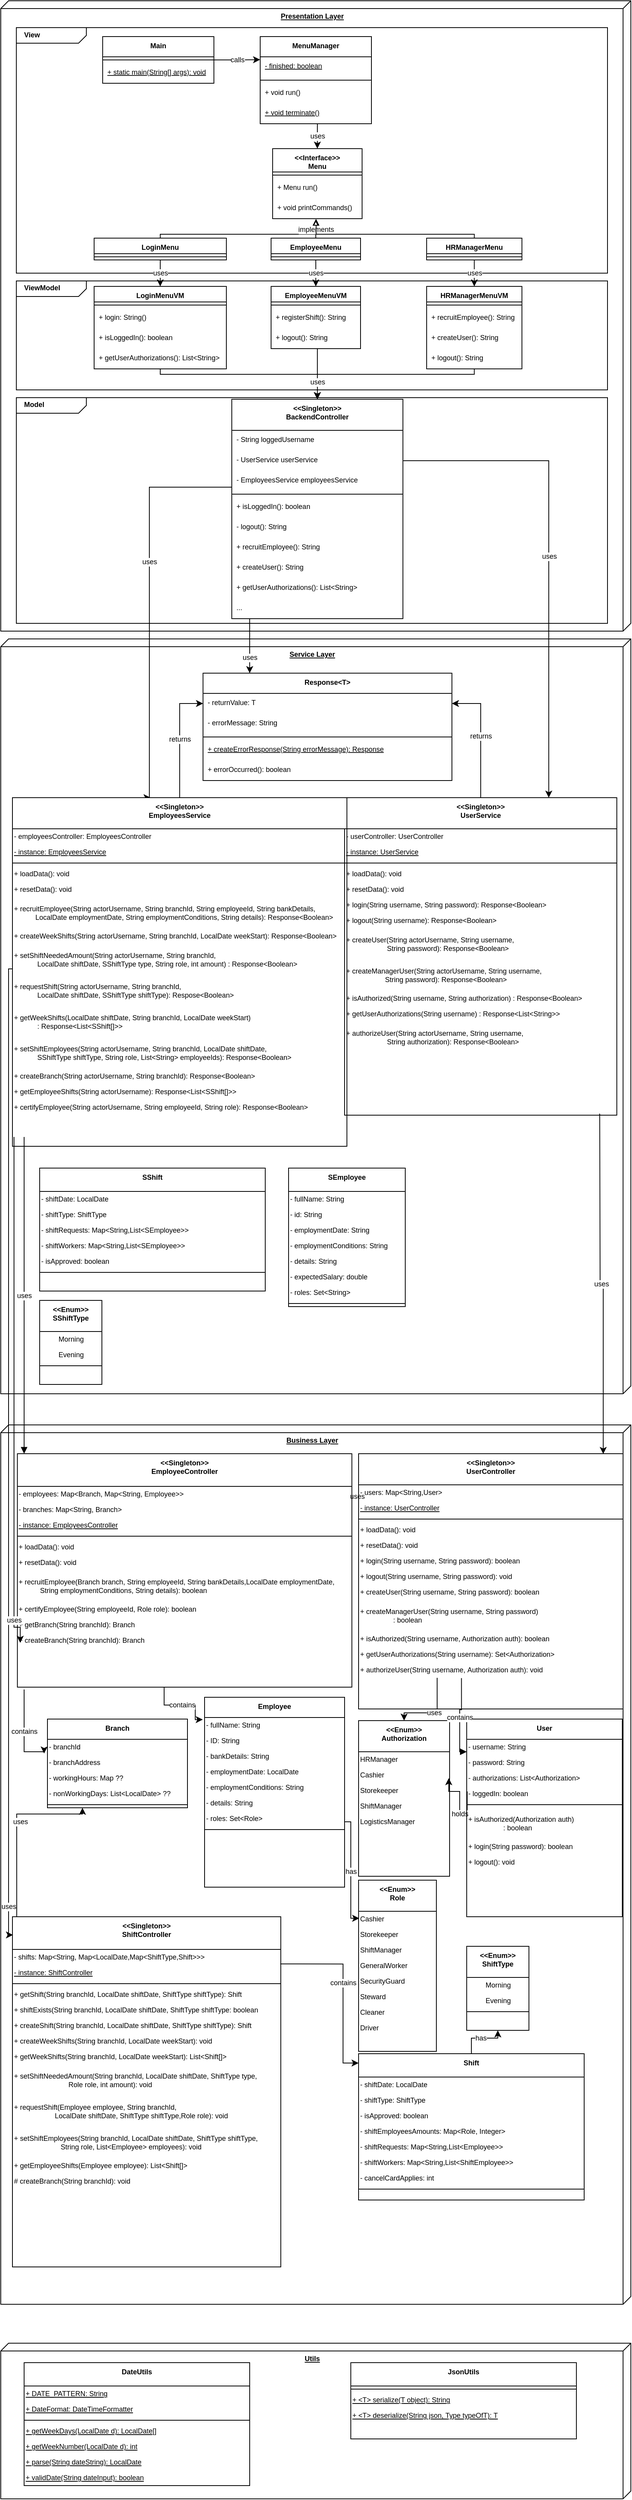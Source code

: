 <mxfile version="20.8.10" type="device"><diagram id="C5RBs43oDa-KdzZeNtuy" name="Page-1"><mxGraphModel dx="1772" dy="1721" grid="1" gridSize="10" guides="1" tooltips="1" connect="1" arrows="1" fold="1" page="1" pageScale="1" pageWidth="827" pageHeight="1169" math="0" shadow="0"><root><mxCell id="WIyWlLk6GJQsqaUBKTNV-0"/><mxCell id="WIyWlLk6GJQsqaUBKTNV-1" parent="WIyWlLk6GJQsqaUBKTNV-0"/><mxCell id="3nhxtxOCKIJYej11kyEG-0" value="&lt;b style=&quot;font-size: 9px;&quot;&gt;Presentation Layer&lt;/b&gt;" style="verticalAlign=top;align=center;spacingTop=8;spacingLeft=2;spacingRight=12;shape=cube;size=10;direction=south;fontStyle=4;html=1;fontSize=9;" parent="WIyWlLk6GJQsqaUBKTNV-1" vertex="1"><mxGeometry x="-820" y="-630" width="810" height="810" as="geometry"/></mxCell><mxCell id="yrnM3i_oS5V_zNQIPLy5-59" value="&lt;p style=&quot;margin:0px;margin-top:4px;margin-left:10px;text-align:left;&quot;&gt;&lt;b&gt;Model&lt;/b&gt;&lt;/p&gt;" style="html=1;shape=mxgraph.sysml.package;html=1;overflow=fill;whiteSpace=wrap;fontSize=9;" vertex="1" parent="WIyWlLk6GJQsqaUBKTNV-1"><mxGeometry x="-800" y="-120" width="760" height="290" as="geometry"/></mxCell><mxCell id="yrnM3i_oS5V_zNQIPLy5-58" value="&lt;p style=&quot;margin:0px;margin-top:4px;margin-left:10px;text-align:left;&quot;&gt;&lt;b&gt;ViewModel&lt;/b&gt;&lt;/p&gt;" style="html=1;shape=mxgraph.sysml.package;html=1;overflow=fill;whiteSpace=wrap;fontSize=9;" vertex="1" parent="WIyWlLk6GJQsqaUBKTNV-1"><mxGeometry x="-800" y="-270" width="760" height="140" as="geometry"/></mxCell><mxCell id="yrnM3i_oS5V_zNQIPLy5-57" value="&lt;p style=&quot;margin:0px;margin-top:4px;margin-left:10px;text-align:left;&quot;&gt;&lt;b&gt;View&lt;/b&gt;&lt;/p&gt;" style="html=1;shape=mxgraph.sysml.package;html=1;overflow=fill;whiteSpace=wrap;fontSize=9;" vertex="1" parent="WIyWlLk6GJQsqaUBKTNV-1"><mxGeometry x="-800" y="-595.5" width="760" height="315.5" as="geometry"/></mxCell><mxCell id="3nhxtxOCKIJYej11kyEG-1" value="&lt;&lt;Singleton&gt;&gt;&#10;BackendController" style="swimlane;fontStyle=1;align=center;verticalAlign=top;childLayout=stackLayout;horizontal=1;startSize=40;horizontalStack=0;resizeParent=1;resizeParentMax=0;resizeLast=0;collapsible=1;marginBottom=0;fontSize=9;" parent="WIyWlLk6GJQsqaUBKTNV-1" vertex="1"><mxGeometry x="-523" y="-118" width="220" height="282" as="geometry"/></mxCell><mxCell id="yrnM3i_oS5V_zNQIPLy5-46" value="- String loggedUsername" style="text;strokeColor=none;fillColor=none;align=left;verticalAlign=top;spacingLeft=4;spacingRight=4;overflow=hidden;rotatable=0;points=[[0,0.5],[1,0.5]];portConstraint=eastwest;fontStyle=0;fontSize=9;" vertex="1" parent="3nhxtxOCKIJYej11kyEG-1"><mxGeometry y="40" width="220" height="26" as="geometry"/></mxCell><mxCell id="3nhxtxOCKIJYej11kyEG-40" value="- UserService userService" style="text;strokeColor=none;fillColor=none;align=left;verticalAlign=top;spacingLeft=4;spacingRight=4;overflow=hidden;rotatable=0;points=[[0,0.5],[1,0.5]];portConstraint=eastwest;fontStyle=0;fontSize=9;" parent="3nhxtxOCKIJYej11kyEG-1" vertex="1"><mxGeometry y="66" width="220" height="26" as="geometry"/></mxCell><mxCell id="3nhxtxOCKIJYej11kyEG-41" value="- EmployeesService employeesService" style="text;strokeColor=none;fillColor=none;align=left;verticalAlign=top;spacingLeft=4;spacingRight=4;overflow=hidden;rotatable=0;points=[[0,0.5],[1,0.5]];portConstraint=eastwest;fontStyle=0;fontSize=9;" parent="3nhxtxOCKIJYej11kyEG-1" vertex="1"><mxGeometry y="92" width="220" height="26" as="geometry"/></mxCell><mxCell id="3nhxtxOCKIJYej11kyEG-7" value="" style="line;strokeWidth=1;fillColor=none;align=left;verticalAlign=middle;spacingTop=-1;spacingLeft=3;spacingRight=3;rotatable=0;labelPosition=right;points=[];portConstraint=eastwest;fontSize=9;" parent="3nhxtxOCKIJYej11kyEG-1" vertex="1"><mxGeometry y="118" width="220" height="8" as="geometry"/></mxCell><mxCell id="yrnM3i_oS5V_zNQIPLy5-47" value="+ isLoggedIn(): boolean" style="text;strokeColor=none;fillColor=none;align=left;verticalAlign=top;spacingLeft=4;spacingRight=4;overflow=hidden;rotatable=0;points=[[0,0.5],[1,0.5]];portConstraint=eastwest;fontStyle=0;fontSize=9;" vertex="1" parent="3nhxtxOCKIJYej11kyEG-1"><mxGeometry y="126" width="220" height="26" as="geometry"/></mxCell><mxCell id="yrnM3i_oS5V_zNQIPLy5-48" value="- logout(): String" style="text;strokeColor=none;fillColor=none;align=left;verticalAlign=top;spacingLeft=4;spacingRight=4;overflow=hidden;rotatable=0;points=[[0,0.5],[1,0.5]];portConstraint=eastwest;fontStyle=0;fontSize=9;" vertex="1" parent="3nhxtxOCKIJYej11kyEG-1"><mxGeometry y="152" width="220" height="26" as="geometry"/></mxCell><mxCell id="yrnM3i_oS5V_zNQIPLy5-60" value="+ recruitEmployee(): String" style="text;strokeColor=none;fillColor=none;align=left;verticalAlign=top;spacingLeft=4;spacingRight=4;overflow=hidden;rotatable=0;points=[[0,0.5],[1,0.5]];portConstraint=eastwest;fontStyle=0;fontSize=9;" vertex="1" parent="3nhxtxOCKIJYej11kyEG-1"><mxGeometry y="178" width="220" height="26" as="geometry"/></mxCell><mxCell id="yrnM3i_oS5V_zNQIPLy5-49" value="+ createUser(): String" style="text;strokeColor=none;fillColor=none;align=left;verticalAlign=top;spacingLeft=4;spacingRight=4;overflow=hidden;rotatable=0;points=[[0,0.5],[1,0.5]];portConstraint=eastwest;fontStyle=0;fontSize=9;" vertex="1" parent="3nhxtxOCKIJYej11kyEG-1"><mxGeometry y="204" width="220" height="26" as="geometry"/></mxCell><mxCell id="yrnM3i_oS5V_zNQIPLy5-61" value="+ getUserAuthorizations(): List&lt;String&gt;" style="text;strokeColor=none;fillColor=none;align=left;verticalAlign=top;spacingLeft=4;spacingRight=4;overflow=hidden;rotatable=0;points=[[0,0.5],[1,0.5]];portConstraint=eastwest;fontStyle=0;fontSize=9;" vertex="1" parent="3nhxtxOCKIJYej11kyEG-1"><mxGeometry y="230" width="220" height="26" as="geometry"/></mxCell><mxCell id="yrnM3i_oS5V_zNQIPLy5-77" value="..." style="text;strokeColor=none;fillColor=none;align=left;verticalAlign=top;spacingLeft=4;spacingRight=4;overflow=hidden;rotatable=0;points=[[0,0.5],[1,0.5]];portConstraint=eastwest;fontStyle=0;fontSize=9;" vertex="1" parent="3nhxtxOCKIJYej11kyEG-1"><mxGeometry y="256" width="220" height="26" as="geometry"/></mxCell><mxCell id="3nhxtxOCKIJYej11kyEG-10" value="&lt;b style=&quot;font-size: 9px;&quot;&gt;Service Layer&lt;/b&gt;" style="verticalAlign=top;align=center;spacingTop=8;spacingLeft=2;spacingRight=12;shape=cube;size=10;direction=south;fontStyle=4;html=1;fontSize=9;" parent="WIyWlLk6GJQsqaUBKTNV-1" vertex="1"><mxGeometry x="-820" y="190" width="810" height="970" as="geometry"/></mxCell><mxCell id="3nhxtxOCKIJYej11kyEG-47" value="uses" style="edgeStyle=orthogonalEdgeStyle;rounded=0;orthogonalLoop=1;jettySize=auto;html=1;exitX=0;exitY=0.5;exitDx=0;exitDy=0;startArrow=none;startFill=0;endArrow=classic;endFill=1;entryX=0.413;entryY=0;entryDx=0;entryDy=0;entryPerimeter=0;fontSize=9;" parent="WIyWlLk6GJQsqaUBKTNV-1" source="3nhxtxOCKIJYej11kyEG-41" target="3nhxtxOCKIJYej11kyEG-15" edge="1"><mxGeometry x="-0.184" relative="1" as="geometry"><Array as="points"><mxPoint x="-629" y="-5"/></Array><mxPoint x="-630" y="390" as="targetPoint"/><mxPoint as="offset"/></mxGeometry></mxCell><mxCell id="3nhxtxOCKIJYej11kyEG-45" value="returns" style="edgeStyle=orthogonalEdgeStyle;rounded=0;orthogonalLoop=1;jettySize=auto;html=1;entryX=0;entryY=0.5;entryDx=0;entryDy=0;fontSize=9;" parent="WIyWlLk6GJQsqaUBKTNV-1" source="3nhxtxOCKIJYej11kyEG-15" target="3nhxtxOCKIJYej11kyEG-38" edge="1"><mxGeometry relative="1" as="geometry"/></mxCell><mxCell id="3nhxtxOCKIJYej11kyEG-46" value="returns" style="edgeStyle=orthogonalEdgeStyle;rounded=0;orthogonalLoop=1;jettySize=auto;html=1;entryX=1;entryY=0.5;entryDx=0;entryDy=0;fontSize=9;" parent="WIyWlLk6GJQsqaUBKTNV-1" source="3nhxtxOCKIJYej11kyEG-23" target="3nhxtxOCKIJYej11kyEG-38" edge="1"><mxGeometry relative="1" as="geometry"/></mxCell><mxCell id="3nhxtxOCKIJYej11kyEG-23" value="&lt;&lt;Singleton&gt;&gt;&#10;UserService" style="swimlane;fontStyle=1;align=center;verticalAlign=top;childLayout=stackLayout;horizontal=1;startSize=40;horizontalStack=0;resizeParent=1;resizeLast=0;collapsible=1;marginBottom=0;rounded=0;shadow=0;strokeWidth=1;fontSize=9;" parent="WIyWlLk6GJQsqaUBKTNV-1" vertex="1"><mxGeometry x="-378" y="394" width="350" height="408" as="geometry"><mxRectangle x="130" y="380" width="160" height="26" as="alternateBounds"/></mxGeometry></mxCell><mxCell id="3nhxtxOCKIJYej11kyEG-24" value="- userController: UserController" style="text;html=1;align=left;verticalAlign=middle;resizable=0;points=[];autosize=1;strokeColor=none;fillColor=none;fontSize=9;" parent="3nhxtxOCKIJYej11kyEG-23" vertex="1"><mxGeometry y="40" width="350" height="20" as="geometry"/></mxCell><mxCell id="3nhxtxOCKIJYej11kyEG-52" value="&lt;u style=&quot;font-size: 9px;&quot;&gt;- instance: UserService&lt;/u&gt;" style="text;html=1;align=left;verticalAlign=middle;resizable=0;points=[];autosize=1;strokeColor=none;fillColor=none;fontSize=9;" parent="3nhxtxOCKIJYej11kyEG-23" vertex="1"><mxGeometry y="60" width="350" height="20" as="geometry"/></mxCell><mxCell id="3nhxtxOCKIJYej11kyEG-25" value="" style="line;html=1;strokeWidth=1;align=left;verticalAlign=middle;spacingTop=-1;spacingLeft=3;spacingRight=3;rotatable=0;labelPosition=right;points=[];portConstraint=eastwest;fontSize=9;" parent="3nhxtxOCKIJYej11kyEG-23" vertex="1"><mxGeometry y="80" width="350" height="8" as="geometry"/></mxCell><mxCell id="yrnM3i_oS5V_zNQIPLy5-97" value="+ loadData(): void" style="text;html=1;align=left;verticalAlign=middle;resizable=0;points=[];autosize=1;strokeColor=none;fillColor=none;fontStyle=0;fontSize=9;" vertex="1" parent="3nhxtxOCKIJYej11kyEG-23"><mxGeometry y="88" width="350" height="20" as="geometry"/></mxCell><mxCell id="yrnM3i_oS5V_zNQIPLy5-98" value="+ resetData(): void" style="text;html=1;align=left;verticalAlign=middle;resizable=0;points=[];autosize=1;strokeColor=none;fillColor=none;fontStyle=0;fontSize=9;" vertex="1" parent="3nhxtxOCKIJYej11kyEG-23"><mxGeometry y="108" width="350" height="20" as="geometry"/></mxCell><mxCell id="tUeAErOg3bjmsSZB63ol-9" value="&lt;span style=&quot;font-size: 9px;&quot;&gt;+ login(String username, String password): Response&amp;lt;Boolean&amp;gt;&lt;/span&gt;" style="text;html=1;align=left;verticalAlign=middle;resizable=0;points=[];autosize=1;strokeColor=none;fillColor=none;fontStyle=0;fontSize=9;" parent="3nhxtxOCKIJYej11kyEG-23" vertex="1"><mxGeometry y="128" width="350" height="20" as="geometry"/></mxCell><mxCell id="tUeAErOg3bjmsSZB63ol-10" value="&lt;span style=&quot;font-size: 9px;&quot;&gt;+ logout(String username): Response&amp;lt;Boolean&amp;gt;&lt;/span&gt;" style="text;html=1;align=left;verticalAlign=middle;resizable=0;points=[];autosize=1;strokeColor=none;fillColor=none;fontStyle=0;fontSize=9;" parent="3nhxtxOCKIJYej11kyEG-23" vertex="1"><mxGeometry y="148" width="350" height="20" as="geometry"/></mxCell><mxCell id="tUeAErOg3bjmsSZB63ol-15" value="&lt;span style=&quot;font-size: 9px;&quot;&gt;+ createUser(String actorUsername, String username,&lt;br style=&quot;font-size: 9px;&quot;&gt;&amp;nbsp; &amp;nbsp; &amp;nbsp; &amp;nbsp; &amp;nbsp; &amp;nbsp; &amp;nbsp; &amp;nbsp; &amp;nbsp; &amp;nbsp; &amp;nbsp;String password): Response&amp;lt;Boolean&amp;gt;&lt;/span&gt;" style="text;html=1;align=left;verticalAlign=middle;resizable=0;points=[];autosize=1;strokeColor=none;fillColor=none;fontStyle=0;fontSize=9;" parent="3nhxtxOCKIJYej11kyEG-23" vertex="1"><mxGeometry y="168" width="350" height="40" as="geometry"/></mxCell><mxCell id="tUeAErOg3bjmsSZB63ol-21" value="&lt;span style=&quot;font-size: 9px;&quot;&gt;+ createManagerUser(String actorUsername, String username,&lt;br style=&quot;font-size: 9px;&quot;&gt;&amp;nbsp; &amp;nbsp; &amp;nbsp; &amp;nbsp; &amp;nbsp; &amp;nbsp; &amp;nbsp; &amp;nbsp; &amp;nbsp; &amp;nbsp; String password): Response&amp;lt;Boolean&amp;gt;&lt;/span&gt;" style="text;html=1;align=left;verticalAlign=middle;resizable=0;points=[];autosize=1;strokeColor=none;fillColor=none;fontStyle=0;fontSize=9;" parent="3nhxtxOCKIJYej11kyEG-23" vertex="1"><mxGeometry y="208" width="350" height="40" as="geometry"/></mxCell><mxCell id="tUeAErOg3bjmsSZB63ol-62" value="&lt;span style=&quot;font-size: 9px;&quot;&gt;+ isAuthorized(String username, String authorization) : Response&amp;lt;Boolean&amp;gt;&lt;/span&gt;" style="text;html=1;align=left;verticalAlign=middle;resizable=0;points=[];autosize=1;strokeColor=none;fillColor=none;fontStyle=0;fontSize=9;" parent="3nhxtxOCKIJYej11kyEG-23" vertex="1"><mxGeometry y="248" width="350" height="20" as="geometry"/></mxCell><mxCell id="tUeAErOg3bjmsSZB63ol-63" value="&lt;span style=&quot;font-size: 9px;&quot;&gt;+ getUserAuthorizations(String username) : Response&amp;lt;List&amp;lt;String&amp;gt;&amp;gt;&lt;/span&gt;" style="text;html=1;align=left;verticalAlign=middle;resizable=0;points=[];autosize=1;strokeColor=none;fillColor=none;fontStyle=0;fontSize=9;" parent="3nhxtxOCKIJYej11kyEG-23" vertex="1"><mxGeometry y="268" width="350" height="20" as="geometry"/></mxCell><mxCell id="tUeAErOg3bjmsSZB63ol-117" value="&lt;span style=&quot;font-size: 9px;&quot;&gt;+ authorizeUser(String actorUsername, String username, &lt;br style=&quot;font-size: 9px;&quot;&gt;&amp;nbsp; &amp;nbsp; &amp;nbsp; &amp;nbsp; &amp;nbsp; &amp;nbsp; &amp;nbsp; &amp;nbsp; &amp;nbsp; &amp;nbsp; &amp;nbsp;String authorization): Response&amp;lt;Boolean&amp;gt;&lt;/span&gt;" style="text;html=1;align=left;verticalAlign=middle;resizable=0;points=[];autosize=1;strokeColor=none;fillColor=none;fontStyle=0;fontSize=9;" parent="3nhxtxOCKIJYej11kyEG-23" vertex="1"><mxGeometry y="288" width="350" height="40" as="geometry"/></mxCell><mxCell id="3nhxtxOCKIJYej11kyEG-36" value="Response&lt;T&gt;" style="swimlane;fontStyle=1;align=center;verticalAlign=top;childLayout=stackLayout;horizontal=1;startSize=26;horizontalStack=0;resizeParent=1;resizeParentMax=0;resizeLast=0;collapsible=1;marginBottom=0;fontSize=9;" parent="WIyWlLk6GJQsqaUBKTNV-1" vertex="1"><mxGeometry x="-560" y="234" width="320" height="138" as="geometry"/></mxCell><mxCell id="3nhxtxOCKIJYej11kyEG-38" value="- returnValue: T" style="text;strokeColor=none;fillColor=none;align=left;verticalAlign=top;spacingLeft=4;spacingRight=4;overflow=hidden;rotatable=0;points=[[0,0.5],[1,0.5]];portConstraint=eastwest;fontSize=9;" parent="3nhxtxOCKIJYej11kyEG-36" vertex="1"><mxGeometry y="26" width="320" height="26" as="geometry"/></mxCell><mxCell id="3nhxtxOCKIJYej11kyEG-39" value="- errorMessage: String" style="text;strokeColor=none;fillColor=none;align=left;verticalAlign=top;spacingLeft=4;spacingRight=4;overflow=hidden;rotatable=0;points=[[0,0.5],[1,0.5]];portConstraint=eastwest;fontStyle=0;fontSize=9;" parent="3nhxtxOCKIJYej11kyEG-36" vertex="1"><mxGeometry y="52" width="320" height="26" as="geometry"/></mxCell><mxCell id="3nhxtxOCKIJYej11kyEG-37" value="" style="line;strokeWidth=1;fillColor=none;align=left;verticalAlign=middle;spacingTop=-1;spacingLeft=3;spacingRight=3;rotatable=0;labelPosition=right;points=[];portConstraint=eastwest;fontSize=9;" parent="3nhxtxOCKIJYej11kyEG-36" vertex="1"><mxGeometry y="78" width="320" height="8" as="geometry"/></mxCell><mxCell id="tUeAErOg3bjmsSZB63ol-11" value="+ createErrorResponse(String errorMessage): Response" style="text;strokeColor=none;fillColor=none;align=left;verticalAlign=top;spacingLeft=4;spacingRight=4;overflow=hidden;rotatable=0;points=[[0,0.5],[1,0.5]];portConstraint=eastwest;fontStyle=4;fontSize=9;" parent="3nhxtxOCKIJYej11kyEG-36" vertex="1"><mxGeometry y="86" width="320" height="26" as="geometry"/></mxCell><mxCell id="tUeAErOg3bjmsSZB63ol-12" value="+ errorOccurred(): boolean" style="text;strokeColor=none;fillColor=none;align=left;verticalAlign=top;spacingLeft=4;spacingRight=4;overflow=hidden;rotatable=0;points=[[0,0.5],[1,0.5]];portConstraint=eastwest;fontStyle=0;fontSize=9;" parent="3nhxtxOCKIJYej11kyEG-36" vertex="1"><mxGeometry y="112" width="320" height="26" as="geometry"/></mxCell><mxCell id="3nhxtxOCKIJYej11kyEG-48" value="uses" style="edgeStyle=orthogonalEdgeStyle;rounded=0;orthogonalLoop=1;jettySize=auto;html=1;exitX=1;exitY=0.5;exitDx=0;exitDy=0;entryX=0.75;entryY=0;entryDx=0;entryDy=0;startArrow=none;startFill=0;endArrow=classic;endFill=1;strokeWidth=1;fontSize=9;" parent="WIyWlLk6GJQsqaUBKTNV-1" source="3nhxtxOCKIJYej11kyEG-40" target="3nhxtxOCKIJYej11kyEG-23" edge="1"><mxGeometry relative="1" as="geometry"/></mxCell><mxCell id="3nhxtxOCKIJYej11kyEG-49" value="&lt;b style=&quot;font-size: 9px;&quot;&gt;Business Layer&lt;/b&gt;" style="verticalAlign=top;align=center;spacingTop=8;spacingLeft=2;spacingRight=12;shape=cube;size=10;direction=south;fontStyle=4;html=1;fontSize=9;" parent="WIyWlLk6GJQsqaUBKTNV-1" vertex="1"><mxGeometry x="-820" y="1200" width="810" height="1130" as="geometry"/></mxCell><mxCell id="tUeAErOg3bjmsSZB63ol-16" value="uses" style="edgeStyle=orthogonalEdgeStyle;rounded=0;orthogonalLoop=1;jettySize=auto;html=1;entryX=-0.001;entryY=0.505;entryDx=0;entryDy=0;entryPerimeter=0;startArrow=none;startFill=0;endArrow=classic;endFill=1;fontSize=9;" parent="WIyWlLk6GJQsqaUBKTNV-1" source="TPDy2men3T0ADZxq4F-W-15" target="2aoBsy9uFWrHVeQdkBPF-13" edge="1"><mxGeometry relative="1" as="geometry"><Array as="points"><mxPoint x="-370" y="1342"/><mxPoint x="-370" y="1292"/></Array></mxGeometry></mxCell><mxCell id="tUeAErOg3bjmsSZB63ol-20" value="uses" style="edgeStyle=orthogonalEdgeStyle;rounded=0;orthogonalLoop=1;jettySize=auto;html=1;startArrow=block;startFill=1;endArrow=none;endFill=0;fontSize=9;" parent="WIyWlLk6GJQsqaUBKTNV-1" source="TPDy2men3T0ADZxq4F-W-15" edge="1"><mxGeometry relative="1" as="geometry"><mxPoint x="-790" y="830" as="targetPoint"/><Array as="points"><mxPoint x="-790" y="840"/></Array></mxGeometry></mxCell><mxCell id="tUeAErOg3bjmsSZB63ol-171" value="contains" style="edgeStyle=orthogonalEdgeStyle;rounded=0;orthogonalLoop=1;jettySize=auto;html=1;startArrow=none;startFill=0;endArrow=classic;endFill=1;entryX=-0.013;entryY=0.133;entryDx=0;entryDy=0;entryPerimeter=0;fontSize=9;" parent="WIyWlLk6GJQsqaUBKTNV-1" source="TPDy2men3T0ADZxq4F-W-15" edge="1" target="tUeAErOg3bjmsSZB63ol-125"><mxGeometry relative="1" as="geometry"><mxPoint x="-570" y="1507" as="targetPoint"/><Array as="points"><mxPoint x="-610" y="1560"/><mxPoint x="-570" y="1560"/><mxPoint x="-570" y="1579"/></Array></mxGeometry></mxCell><mxCell id="TPDy2men3T0ADZxq4F-W-15" value="&lt;&lt;Singleton&gt;&gt;&#10;EmployeeController" style="swimlane;fontStyle=1;align=center;verticalAlign=top;childLayout=stackLayout;horizontal=1;startSize=42;horizontalStack=0;resizeParent=1;resizeLast=0;collapsible=1;marginBottom=0;rounded=0;shadow=0;strokeWidth=1;fontSize=9;" parent="WIyWlLk6GJQsqaUBKTNV-1" vertex="1"><mxGeometry x="-798.63" y="1237" width="430" height="300" as="geometry"><mxRectangle x="130" y="380" width="160" height="26" as="alternateBounds"/></mxGeometry></mxCell><mxCell id="62ZQvkJC0TwxKtBlI4pa-22" value="- employees: Map&amp;lt;Branch, Map&amp;lt;String, Employee&amp;gt;&amp;gt;" style="text;html=1;align=left;verticalAlign=middle;resizable=0;points=[];autosize=1;strokeColor=none;fillColor=none;fontSize=9;" parent="TPDy2men3T0ADZxq4F-W-15" vertex="1"><mxGeometry y="42" width="430" height="20" as="geometry"/></mxCell><mxCell id="yrnM3i_oS5V_zNQIPLy5-5" value="- branches: Map&amp;lt;String, Branch&amp;gt;" style="text;html=1;align=left;verticalAlign=middle;resizable=0;points=[];autosize=1;strokeColor=none;fillColor=none;fontSize=9;" vertex="1" parent="TPDy2men3T0ADZxq4F-W-15"><mxGeometry y="62" width="430" height="20" as="geometry"/></mxCell><mxCell id="3nhxtxOCKIJYej11kyEG-50" value="&lt;u style=&quot;font-size: 9px;&quot;&gt;- instance: EmployeesController&lt;/u&gt;" style="text;html=1;align=left;verticalAlign=middle;resizable=0;points=[];autosize=1;strokeColor=none;fillColor=none;fontSize=9;" parent="TPDy2men3T0ADZxq4F-W-15" vertex="1"><mxGeometry y="82" width="430" height="20" as="geometry"/></mxCell><mxCell id="TPDy2men3T0ADZxq4F-W-18" value="" style="line;html=1;strokeWidth=1;align=left;verticalAlign=middle;spacingTop=-1;spacingLeft=3;spacingRight=3;rotatable=0;labelPosition=right;points=[];portConstraint=eastwest;fontSize=9;" parent="TPDy2men3T0ADZxq4F-W-15" vertex="1"><mxGeometry y="102" width="430" height="8" as="geometry"/></mxCell><mxCell id="yrnM3i_oS5V_zNQIPLy5-103" value="+ loadData(): void" style="text;html=1;align=left;verticalAlign=middle;resizable=0;points=[];autosize=1;strokeColor=none;fillColor=none;fontStyle=0;fontSize=9;" vertex="1" parent="TPDy2men3T0ADZxq4F-W-15"><mxGeometry y="110" width="430" height="20" as="geometry"/></mxCell><mxCell id="yrnM3i_oS5V_zNQIPLy5-100" value="+ resetData(): void" style="text;html=1;align=left;verticalAlign=middle;resizable=0;points=[];autosize=1;strokeColor=none;fillColor=none;fontStyle=0;fontSize=9;" vertex="1" parent="TPDy2men3T0ADZxq4F-W-15"><mxGeometry y="130" width="430" height="20" as="geometry"/></mxCell><mxCell id="tUeAErOg3bjmsSZB63ol-26" value="+ recruitEmployee(Branch branch,&amp;nbsp;String employeeId, String bankDetails,LocalDate employmentDate,&lt;br&gt;&amp;nbsp; &amp;nbsp; &amp;nbsp; &amp;nbsp; &amp;nbsp; &amp;nbsp;String employmentConditions, String details): boolean" style="text;html=1;align=left;verticalAlign=middle;resizable=0;points=[];autosize=1;strokeColor=none;fillColor=none;fontStyle=0;fontSize=9;" parent="TPDy2men3T0ADZxq4F-W-15" vertex="1"><mxGeometry y="150" width="430" height="40" as="geometry"/></mxCell><mxCell id="tUeAErOg3bjmsSZB63ol-190" value="+ certifyEmployee(String employeeId, Role role): boolean" style="text;html=1;align=left;verticalAlign=middle;resizable=0;points=[];autosize=1;strokeColor=none;fillColor=none;fontStyle=0;fontSize=9;" parent="TPDy2men3T0ADZxq4F-W-15" vertex="1"><mxGeometry y="190" width="430" height="20" as="geometry"/></mxCell><mxCell id="tUeAErOg3bjmsSZB63ol-94" value="+ getBranch(String branchId): Branch" style="text;html=1;align=left;verticalAlign=middle;resizable=0;points=[];autosize=1;strokeColor=none;fillColor=none;fontStyle=0;fontSize=9;" parent="TPDy2men3T0ADZxq4F-W-15" vertex="1"><mxGeometry y="210" width="430" height="20" as="geometry"/></mxCell><mxCell id="tUeAErOg3bjmsSZB63ol-95" value="&lt;span style=&quot;font-size: 9px;&quot;&gt;+ createBranch(String branchId): Branch&lt;/span&gt;" style="text;html=1;align=left;verticalAlign=middle;resizable=0;points=[];autosize=1;strokeColor=none;fillColor=none;fontStyle=0;fontSize=9;" parent="TPDy2men3T0ADZxq4F-W-15" vertex="1"><mxGeometry y="230" width="430" height="20" as="geometry"/></mxCell><mxCell id="tUeAErOg3bjmsSZB63ol-46" value="holds" style="edgeStyle=orthogonalEdgeStyle;rounded=0;orthogonalLoop=1;jettySize=auto;html=1;startArrow=none;startFill=0;endArrow=classic;endFill=1;entryX=0.991;entryY=0.694;entryDx=0;entryDy=0;entryPerimeter=0;exitX=0.003;exitY=0.35;exitDx=0;exitDy=0;exitPerimeter=0;fontSize=9;" parent="WIyWlLk6GJQsqaUBKTNV-1" source="yrnM3i_oS5V_zNQIPLy5-0" target="tUeAErOg3bjmsSZB63ol-39" edge="1"><mxGeometry x="-0.106" relative="1" as="geometry"><mxPoint x="-154" y="1606" as="targetPoint"/><Array as="points"><mxPoint x="-230" y="1705"/><mxPoint x="-230" y="1671"/></Array><mxPoint as="offset"/></mxGeometry></mxCell><mxCell id="TPDy2men3T0ADZxq4F-W-9" value="User" style="swimlane;fontStyle=1;align=center;verticalAlign=top;childLayout=stackLayout;horizontal=1;startSize=26;horizontalStack=0;resizeParent=1;resizeLast=0;collapsible=1;marginBottom=0;rounded=0;shadow=0;strokeWidth=1;fontSize=9;" parent="WIyWlLk6GJQsqaUBKTNV-1" vertex="1"><mxGeometry x="-221" y="1578" width="200" height="254" as="geometry"><mxRectangle x="130" y="380" width="160" height="26" as="alternateBounds"/></mxGeometry></mxCell><mxCell id="TPDy2men3T0ADZxq4F-W-69" value="- username: String" style="text;html=1;align=left;verticalAlign=middle;resizable=0;points=[];autosize=1;strokeColor=none;fillColor=none;fontSize=9;" parent="TPDy2men3T0ADZxq4F-W-9" vertex="1"><mxGeometry y="26" width="200" height="20" as="geometry"/></mxCell><mxCell id="TPDy2men3T0ADZxq4F-W-72" value="- password: String" style="text;html=1;align=left;verticalAlign=middle;resizable=0;points=[];autosize=1;strokeColor=none;fillColor=none;fontSize=9;" parent="TPDy2men3T0ADZxq4F-W-9" vertex="1"><mxGeometry y="46" width="200" height="20" as="geometry"/></mxCell><mxCell id="2aoBsy9uFWrHVeQdkBPF-0" value="- authorizations: List&amp;lt;Authorization&amp;gt;" style="text;html=1;align=left;verticalAlign=middle;resizable=0;points=[];autosize=1;strokeColor=none;fillColor=none;fontSize=9;" parent="TPDy2men3T0ADZxq4F-W-9" vertex="1"><mxGeometry y="66" width="200" height="20" as="geometry"/></mxCell><mxCell id="yrnM3i_oS5V_zNQIPLy5-0" value="- loggedIn: boolean" style="text;html=1;align=left;verticalAlign=middle;resizable=0;points=[];autosize=1;strokeColor=none;fillColor=none;fontSize=9;" vertex="1" parent="TPDy2men3T0ADZxq4F-W-9"><mxGeometry y="86" width="200" height="20" as="geometry"/></mxCell><mxCell id="TPDy2men3T0ADZxq4F-W-12" value="" style="line;html=1;strokeWidth=1;align=left;verticalAlign=middle;spacingTop=-1;spacingLeft=3;spacingRight=3;rotatable=0;labelPosition=right;points=[];portConstraint=eastwest;fontSize=9;" parent="TPDy2men3T0ADZxq4F-W-9" vertex="1"><mxGeometry y="106" width="200" height="8" as="geometry"/></mxCell><mxCell id="tUeAErOg3bjmsSZB63ol-22" value="&lt;span style=&quot;font-size: 9px;&quot;&gt;+ isAuthorized(Authorization auth)&lt;br style=&quot;font-size: 9px;&quot;&gt;&amp;nbsp; &amp;nbsp; &amp;nbsp; &amp;nbsp; &amp;nbsp; &amp;nbsp; &amp;nbsp; &amp;nbsp; &amp;nbsp; : boolean&lt;/span&gt;" style="text;html=1;align=left;verticalAlign=middle;resizable=0;points=[];autosize=1;strokeColor=none;fillColor=none;fontStyle=0;fontSize=9;" parent="TPDy2men3T0ADZxq4F-W-9" vertex="1"><mxGeometry y="114" width="200" height="40" as="geometry"/></mxCell><mxCell id="yrnM3i_oS5V_zNQIPLy5-1" value="&lt;span style=&quot;font-size: 9px;&quot;&gt;+ login(String password): boolean&lt;/span&gt;" style="text;html=1;align=left;verticalAlign=middle;resizable=0;points=[];autosize=1;strokeColor=none;fillColor=none;fontStyle=0;fontSize=9;" vertex="1" parent="TPDy2men3T0ADZxq4F-W-9"><mxGeometry y="154" width="200" height="20" as="geometry"/></mxCell><mxCell id="yrnM3i_oS5V_zNQIPLy5-2" value="&lt;span style=&quot;font-size: 9px;&quot;&gt;+ logout(): void&lt;/span&gt;" style="text;html=1;align=left;verticalAlign=middle;resizable=0;points=[];autosize=1;strokeColor=none;fillColor=none;fontStyle=0;fontSize=9;" vertex="1" parent="TPDy2men3T0ADZxq4F-W-9"><mxGeometry y="174" width="200" height="20" as="geometry"/></mxCell><mxCell id="tUeAErOg3bjmsSZB63ol-1" value="uses" style="edgeStyle=orthogonalEdgeStyle;rounded=0;orthogonalLoop=1;jettySize=auto;html=1;endArrow=none;endFill=0;exitX=0.925;exitY=0.001;exitDx=0;exitDy=0;startArrow=classic;startFill=1;exitPerimeter=0;fontSize=9;" parent="WIyWlLk6GJQsqaUBKTNV-1" source="TPDy2men3T0ADZxq4F-W-21" edge="1"><mxGeometry relative="1" as="geometry"><mxPoint x="-50" y="800" as="targetPoint"/><Array as="points"/></mxGeometry></mxCell><mxCell id="tUeAErOg3bjmsSZB63ol-47" value="uses" style="edgeStyle=orthogonalEdgeStyle;rounded=0;orthogonalLoop=1;jettySize=auto;html=1;entryX=0.5;entryY=0;entryDx=0;entryDy=0;startArrow=none;startFill=0;endArrow=classic;endFill=1;exitX=0.297;exitY=1;exitDx=0;exitDy=0;exitPerimeter=0;fontSize=9;" parent="WIyWlLk6GJQsqaUBKTNV-1" source="tUeAErOg3bjmsSZB63ol-118" target="tUeAErOg3bjmsSZB63ol-32" edge="1"><mxGeometry relative="1" as="geometry"><mxPoint x="-260" y="1540" as="sourcePoint"/><Array as="points"><mxPoint x="-260" y="1565"/><mxPoint x="-260" y="1570"/><mxPoint x="-301" y="1570"/></Array></mxGeometry></mxCell><mxCell id="TPDy2men3T0ADZxq4F-W-21" value="&lt;&lt;Singleton&gt;&gt;&#10;UserController" style="swimlane;fontStyle=1;align=center;verticalAlign=top;childLayout=stackLayout;horizontal=1;startSize=40;horizontalStack=0;resizeParent=1;resizeLast=0;collapsible=1;marginBottom=0;rounded=0;shadow=0;strokeWidth=1;fontSize=9;" parent="WIyWlLk6GJQsqaUBKTNV-1" vertex="1"><mxGeometry x="-360" y="1237" width="340" height="328" as="geometry"><mxRectangle x="130" y="380" width="160" height="26" as="alternateBounds"/></mxGeometry></mxCell><mxCell id="2aoBsy9uFWrHVeQdkBPF-13" value="- users: Map&amp;lt;String,User&amp;gt;" style="text;html=1;align=left;verticalAlign=middle;resizable=0;points=[];autosize=1;strokeColor=none;fillColor=none;fontSize=9;" parent="TPDy2men3T0ADZxq4F-W-21" vertex="1"><mxGeometry y="40" width="340" height="20" as="geometry"/></mxCell><mxCell id="62ZQvkJC0TwxKtBlI4pa-18" value="&lt;u style=&quot;font-size: 9px;&quot;&gt;- instance: UserController&lt;/u&gt;" style="text;html=1;align=left;verticalAlign=middle;resizable=0;points=[];autosize=1;strokeColor=none;fillColor=none;fontSize=9;" parent="TPDy2men3T0ADZxq4F-W-21" vertex="1"><mxGeometry y="60" width="340" height="20" as="geometry"/></mxCell><mxCell id="TPDy2men3T0ADZxq4F-W-24" value="" style="line;html=1;strokeWidth=1;align=left;verticalAlign=middle;spacingTop=-1;spacingLeft=3;spacingRight=3;rotatable=0;labelPosition=right;points=[];portConstraint=eastwest;fontSize=9;" parent="TPDy2men3T0ADZxq4F-W-21" vertex="1"><mxGeometry y="80" width="340" height="8" as="geometry"/></mxCell><mxCell id="yrnM3i_oS5V_zNQIPLy5-102" value="+ loadData(): void" style="text;html=1;align=left;verticalAlign=middle;resizable=0;points=[];autosize=1;strokeColor=none;fillColor=none;fontStyle=0;fontSize=9;" vertex="1" parent="TPDy2men3T0ADZxq4F-W-21"><mxGeometry y="88" width="340" height="20" as="geometry"/></mxCell><mxCell id="yrnM3i_oS5V_zNQIPLy5-99" value="+ resetData(): void" style="text;html=1;align=left;verticalAlign=middle;resizable=0;points=[];autosize=1;strokeColor=none;fillColor=none;fontStyle=0;fontSize=9;" vertex="1" parent="TPDy2men3T0ADZxq4F-W-21"><mxGeometry y="108" width="340" height="20" as="geometry"/></mxCell><mxCell id="tUeAErOg3bjmsSZB63ol-17" value="+ login(String username, String password): boolean" style="text;html=1;align=left;verticalAlign=middle;resizable=0;points=[];autosize=1;strokeColor=none;fillColor=none;fontStyle=0;fontSize=9;" parent="TPDy2men3T0ADZxq4F-W-21" vertex="1"><mxGeometry y="128" width="340" height="20" as="geometry"/></mxCell><mxCell id="tUeAErOg3bjmsSZB63ol-23" value="&lt;span style=&quot;font-size: 9px;&quot;&gt;+ logout(String username, String password): void&lt;/span&gt;" style="text;html=1;align=left;verticalAlign=middle;resizable=0;points=[];autosize=1;strokeColor=none;fillColor=none;fontStyle=0;fontSize=9;" parent="TPDy2men3T0ADZxq4F-W-21" vertex="1"><mxGeometry y="148" width="340" height="20" as="geometry"/></mxCell><mxCell id="tUeAErOg3bjmsSZB63ol-24" value="&lt;span style=&quot;font-size: 9px;&quot;&gt;+ createUser(String username,&amp;nbsp;String password): boolean&lt;/span&gt;" style="text;html=1;align=left;verticalAlign=middle;resizable=0;points=[];autosize=1;strokeColor=none;fillColor=none;fontStyle=0;fontSize=9;" parent="TPDy2men3T0ADZxq4F-W-21" vertex="1"><mxGeometry y="168" width="340" height="20" as="geometry"/></mxCell><mxCell id="yrnM3i_oS5V_zNQIPLy5-3" value="&lt;span style=&quot;font-size: 9px;&quot;&gt;+ createManagerUser(String username,&amp;nbsp;String password)&lt;br style=&quot;font-size: 9px;&quot;&gt;&amp;nbsp; &amp;nbsp; &amp;nbsp; &amp;nbsp; &amp;nbsp; &amp;nbsp; &amp;nbsp; &amp;nbsp; &amp;nbsp;: boolean&lt;/span&gt;" style="text;html=1;align=left;verticalAlign=middle;resizable=0;points=[];autosize=1;strokeColor=none;fillColor=none;fontStyle=0;fontSize=9;" vertex="1" parent="TPDy2men3T0ADZxq4F-W-21"><mxGeometry y="188" width="340" height="40" as="geometry"/></mxCell><mxCell id="tUeAErOg3bjmsSZB63ol-25" value="&lt;span style=&quot;font-size: 9px;&quot;&gt;+ isAuthorized(String username, Authorization auth): boolean&lt;/span&gt;" style="text;html=1;align=left;verticalAlign=middle;resizable=0;points=[];autosize=1;strokeColor=none;fillColor=none;fontStyle=0;fontSize=9;" parent="TPDy2men3T0ADZxq4F-W-21" vertex="1"><mxGeometry y="228" width="340" height="20" as="geometry"/></mxCell><mxCell id="tUeAErOg3bjmsSZB63ol-28" value="&lt;span style=&quot;font-size: 9px;&quot;&gt;+ getUserAuthorizations(String username): Set&amp;lt;Authorization&amp;gt;&lt;/span&gt;" style="text;html=1;align=left;verticalAlign=middle;resizable=0;points=[];autosize=1;strokeColor=none;fillColor=none;fontStyle=0;fontSize=9;" parent="TPDy2men3T0ADZxq4F-W-21" vertex="1"><mxGeometry y="248" width="340" height="20" as="geometry"/></mxCell><mxCell id="tUeAErOg3bjmsSZB63ol-118" value="&lt;span style=&quot;font-size: 9px;&quot;&gt;+ authorizeUser(String username,&amp;nbsp;Authorization auth): void&lt;br style=&quot;font-size: 9px;&quot;&gt;&lt;/span&gt;" style="text;html=1;align=left;verticalAlign=middle;resizable=0;points=[];autosize=1;strokeColor=none;fillColor=none;fontStyle=0;fontSize=9;" parent="TPDy2men3T0ADZxq4F-W-21" vertex="1"><mxGeometry y="268" width="340" height="20" as="geometry"/></mxCell><mxCell id="tUeAErOg3bjmsSZB63ol-0" value="uses" style="edgeStyle=orthogonalEdgeStyle;rounded=0;orthogonalLoop=1;jettySize=auto;html=1;fontSize=9;" parent="WIyWlLk6GJQsqaUBKTNV-1" source="3nhxtxOCKIJYej11kyEG-1" edge="1"><mxGeometry x="0.412" relative="1" as="geometry"><mxPoint x="-500" y="234" as="targetPoint"/><Array as="points"><mxPoint x="-500" y="234"/></Array><mxPoint as="offset"/></mxGeometry></mxCell><mxCell id="tUeAErOg3bjmsSZB63ol-145" value="uses" style="edgeStyle=orthogonalEdgeStyle;rounded=0;orthogonalLoop=1;jettySize=auto;html=1;startArrow=none;startFill=0;endArrow=classic;endFill=1;entryX=0.002;entryY=0.052;entryDx=0;entryDy=0;entryPerimeter=0;fontSize=9;" parent="WIyWlLk6GJQsqaUBKTNV-1" source="3nhxtxOCKIJYej11kyEG-15" target="tUeAErOg3bjmsSZB63ol-132" edge="1"><mxGeometry x="0.933" relative="1" as="geometry"><mxPoint x="-830" y="1750" as="targetPoint"/><Array as="points"><mxPoint x="-810" y="614"/><mxPoint x="-810" y="1855"/></Array><mxPoint as="offset"/></mxGeometry></mxCell><mxCell id="3nhxtxOCKIJYej11kyEG-15" value="&lt;&lt;Singleton&gt;&gt;&#10;EmployeesService" style="swimlane;fontStyle=1;align=center;verticalAlign=top;childLayout=stackLayout;horizontal=1;startSize=40;horizontalStack=0;resizeParent=1;resizeLast=0;collapsible=1;marginBottom=0;rounded=0;shadow=0;strokeWidth=1;fontSize=9;" parent="WIyWlLk6GJQsqaUBKTNV-1" vertex="1"><mxGeometry x="-805" y="394" width="430" height="448" as="geometry"><mxRectangle x="130" y="380" width="160" height="26" as="alternateBounds"/></mxGeometry></mxCell><mxCell id="3nhxtxOCKIJYej11kyEG-16" value="- employeesController: EmployeesController" style="text;html=1;align=left;verticalAlign=middle;resizable=0;points=[];autosize=1;strokeColor=none;fillColor=none;fontSize=9;" parent="3nhxtxOCKIJYej11kyEG-15" vertex="1"><mxGeometry y="40" width="430" height="20" as="geometry"/></mxCell><mxCell id="3nhxtxOCKIJYej11kyEG-51" value="&lt;u style=&quot;font-size: 9px;&quot;&gt;- instance: EmployeesService&lt;/u&gt;" style="text;html=1;align=left;verticalAlign=middle;resizable=0;points=[];autosize=1;strokeColor=none;fillColor=none;fontSize=9;" parent="3nhxtxOCKIJYej11kyEG-15" vertex="1"><mxGeometry y="60" width="430" height="20" as="geometry"/></mxCell><mxCell id="3nhxtxOCKIJYej11kyEG-18" value="" style="line;html=1;strokeWidth=1;align=left;verticalAlign=middle;spacingTop=-1;spacingLeft=3;spacingRight=3;rotatable=0;labelPosition=right;points=[];portConstraint=eastwest;fontSize=9;" parent="3nhxtxOCKIJYej11kyEG-15" vertex="1"><mxGeometry y="80" width="430" height="8" as="geometry"/></mxCell><mxCell id="yrnM3i_oS5V_zNQIPLy5-79" value="+ loadData(): void" style="text;html=1;align=left;verticalAlign=middle;resizable=0;points=[];autosize=1;strokeColor=none;fillColor=none;fontStyle=0;fontSize=9;" vertex="1" parent="3nhxtxOCKIJYej11kyEG-15"><mxGeometry y="88" width="430" height="20" as="geometry"/></mxCell><mxCell id="yrnM3i_oS5V_zNQIPLy5-80" value="+ resetData(): void" style="text;html=1;align=left;verticalAlign=middle;resizable=0;points=[];autosize=1;strokeColor=none;fillColor=none;fontStyle=0;fontSize=9;" vertex="1" parent="3nhxtxOCKIJYej11kyEG-15"><mxGeometry y="108" width="430" height="20" as="geometry"/></mxCell><mxCell id="tUeAErOg3bjmsSZB63ol-3" value="&lt;span style=&quot;font-size: 9px;&quot;&gt;+ recruitEmployee(String actorUsername, String branchId, String employeeId, String bankDetails,&lt;br&gt;&amp;nbsp; &amp;nbsp; &amp;nbsp; &amp;nbsp; &amp;nbsp; &amp;nbsp;LocalDate employmentDate,&amp;nbsp;String employmentConditions, String details): Response&amp;lt;Boolean&amp;gt;&lt;/span&gt;" style="text;html=1;align=left;verticalAlign=middle;resizable=0;points=[];autosize=1;strokeColor=none;fillColor=none;fontStyle=0;fontSize=9;" parent="3nhxtxOCKIJYej11kyEG-15" vertex="1"><mxGeometry y="128" width="430" height="40" as="geometry"/></mxCell><mxCell id="tUeAErOg3bjmsSZB63ol-29" value="&lt;span style=&quot;font-size: 9px;&quot;&gt;+ createWeekShifts(String actorUsername, String branchId,&amp;nbsp;LocalDate weekStart): Response&amp;lt;Boolean&amp;gt;&lt;/span&gt;" style="text;html=1;align=left;verticalAlign=middle;resizable=0;points=[];autosize=1;strokeColor=none;fillColor=none;fontStyle=0;fontSize=9;" parent="3nhxtxOCKIJYej11kyEG-15" vertex="1"><mxGeometry y="168" width="430" height="20" as="geometry"/></mxCell><mxCell id="tUeAErOg3bjmsSZB63ol-83" value="&lt;span style=&quot;font-size: 9px;&quot;&gt;+ setShiftNeededAmount(String actorUsername, String branchId,&lt;br style=&quot;font-size: 9px;&quot;&gt;&amp;nbsp; &amp;nbsp; &amp;nbsp; &amp;nbsp; &amp;nbsp; &amp;nbsp; LocalDate shiftDate, SShiftType type, String role, int amount) : Response&amp;lt;Boolean&amp;gt;&lt;/span&gt;" style="text;html=1;align=left;verticalAlign=middle;resizable=0;points=[];autosize=1;strokeColor=none;fillColor=none;fontStyle=0;fontSize=9;" parent="3nhxtxOCKIJYej11kyEG-15" vertex="1"><mxGeometry y="188" width="430" height="40" as="geometry"/></mxCell><mxCell id="tUeAErOg3bjmsSZB63ol-30" value="&lt;span style=&quot;font-size: 9px;&quot;&gt;+ requestShift(String actorUsername, String branchId,&lt;br style=&quot;font-size: 9px;&quot;&gt;&amp;nbsp; &amp;nbsp; &amp;nbsp; &amp;nbsp; &amp;nbsp; &amp;nbsp; LocalDate shiftDate, SShiftType shiftType): Respose&amp;lt;Boolean&amp;gt;&lt;/span&gt;" style="text;html=1;align=left;verticalAlign=middle;resizable=0;points=[];autosize=1;strokeColor=none;fillColor=none;fontStyle=0;fontSize=9;" parent="3nhxtxOCKIJYej11kyEG-15" vertex="1"><mxGeometry y="228" width="430" height="40" as="geometry"/></mxCell><mxCell id="tUeAErOg3bjmsSZB63ol-31" value="&lt;span style=&quot;font-size: 9px;&quot;&gt;+ getWeekShifts(LocalDate shiftDate, String branchId, LocalDate weekStart)&lt;br style=&quot;font-size: 9px;&quot;&gt;&amp;nbsp; &amp;nbsp; &amp;nbsp; &amp;nbsp; &amp;nbsp; &amp;nbsp; : Response&amp;lt;List&amp;lt;SShift[]&amp;gt;&amp;gt;&lt;/span&gt;" style="text;html=1;align=left;verticalAlign=middle;resizable=0;points=[];autosize=1;strokeColor=none;fillColor=none;fontStyle=0;fontSize=9;" parent="3nhxtxOCKIJYej11kyEG-15" vertex="1"><mxGeometry y="268" width="430" height="40" as="geometry"/></mxCell><mxCell id="tUeAErOg3bjmsSZB63ol-82" value="&lt;span style=&quot;font-size: 9px;&quot;&gt;+ setShiftEmployees(String actorUsername, String branchId, LocalDate shiftDate,&lt;br&gt;&amp;nbsp; &amp;nbsp; &amp;nbsp; &amp;nbsp; &amp;nbsp; &amp;nbsp; SShiftType shiftType, String role,&amp;nbsp;List&amp;lt;String&amp;gt; employeeIds): Response&amp;lt;Boolean&amp;gt;&lt;/span&gt;" style="text;html=1;align=left;verticalAlign=middle;resizable=0;points=[];autosize=1;strokeColor=none;fillColor=none;fontStyle=0;fontSize=9;" parent="3nhxtxOCKIJYej11kyEG-15" vertex="1"><mxGeometry y="308" width="430" height="40" as="geometry"/></mxCell><mxCell id="tUeAErOg3bjmsSZB63ol-120" value="+ createBranch(String actorUsername, String branchId): Response&amp;lt;Boolean&amp;gt;" style="text;html=1;align=left;verticalAlign=middle;resizable=0;points=[];autosize=1;strokeColor=none;fillColor=none;fontStyle=0;fontSize=9;" parent="3nhxtxOCKIJYej11kyEG-15" vertex="1"><mxGeometry y="348" width="430" height="20" as="geometry"/></mxCell><mxCell id="yrnM3i_oS5V_zNQIPLy5-68" value="+ getEmployeeShifts(String actorUsername): Response&amp;lt;List&amp;lt;SShift[]&amp;gt;&amp;gt;" style="text;html=1;align=left;verticalAlign=middle;resizable=0;points=[];autosize=1;strokeColor=none;fillColor=none;fontStyle=0;fontSize=9;" vertex="1" parent="3nhxtxOCKIJYej11kyEG-15"><mxGeometry y="368" width="430" height="20" as="geometry"/></mxCell><mxCell id="yrnM3i_oS5V_zNQIPLy5-78" value="+ certifyEmployee(String actorUsername, String employeeId, String role): Response&amp;lt;Boolean&amp;gt;" style="text;html=1;align=left;verticalAlign=middle;resizable=0;points=[];autosize=1;strokeColor=none;fillColor=none;fontStyle=0;fontSize=9;" vertex="1" parent="3nhxtxOCKIJYej11kyEG-15"><mxGeometry y="388" width="430" height="20" as="geometry"/></mxCell><mxCell id="tUeAErOg3bjmsSZB63ol-32" value="&lt;&lt;Enum&gt;&gt;&#10;Authorization" style="swimlane;fontStyle=1;align=center;verticalAlign=top;childLayout=stackLayout;horizontal=1;startSize=40;horizontalStack=0;resizeParent=1;resizeLast=0;collapsible=1;marginBottom=0;rounded=0;shadow=0;strokeWidth=1;fontSize=9;" parent="WIyWlLk6GJQsqaUBKTNV-1" vertex="1"><mxGeometry x="-360" y="1580" width="117" height="200" as="geometry"><mxRectangle x="130" y="380" width="160" height="26" as="alternateBounds"/></mxGeometry></mxCell><mxCell id="tUeAErOg3bjmsSZB63ol-33" value="HRManager" style="text;html=1;align=left;verticalAlign=middle;resizable=0;points=[];autosize=1;strokeColor=none;fillColor=none;fontSize=9;" parent="tUeAErOg3bjmsSZB63ol-32" vertex="1"><mxGeometry y="40" width="117" height="20" as="geometry"/></mxCell><mxCell id="tUeAErOg3bjmsSZB63ol-39" value="Cashier" style="text;html=1;align=left;verticalAlign=middle;resizable=0;points=[];autosize=1;strokeColor=none;fillColor=none;fontSize=9;" parent="tUeAErOg3bjmsSZB63ol-32" vertex="1"><mxGeometry y="60" width="117" height="20" as="geometry"/></mxCell><mxCell id="tUeAErOg3bjmsSZB63ol-38" value="Storekeeper" style="text;html=1;align=left;verticalAlign=middle;resizable=0;points=[];autosize=1;strokeColor=none;fillColor=none;fontSize=9;" parent="tUeAErOg3bjmsSZB63ol-32" vertex="1"><mxGeometry y="80" width="117" height="20" as="geometry"/></mxCell><mxCell id="tUeAErOg3bjmsSZB63ol-40" value="ShiftManager" style="text;html=1;align=left;verticalAlign=middle;resizable=0;points=[];autosize=1;strokeColor=none;fillColor=none;fontSize=9;" parent="tUeAErOg3bjmsSZB63ol-32" vertex="1"><mxGeometry y="100" width="117" height="20" as="geometry"/></mxCell><mxCell id="tUeAErOg3bjmsSZB63ol-41" value="LogisticsManager" style="text;html=1;align=left;verticalAlign=middle;resizable=0;points=[];autosize=1;strokeColor=none;fillColor=none;fontSize=9;" parent="tUeAErOg3bjmsSZB63ol-32" vertex="1"><mxGeometry y="120" width="117" height="20" as="geometry"/></mxCell><mxCell id="tUeAErOg3bjmsSZB63ol-196" value="uses" style="edgeStyle=orthogonalEdgeStyle;rounded=0;orthogonalLoop=1;jettySize=auto;html=1;entryX=0.016;entryY=0;entryDx=0;entryDy=0;entryPerimeter=0;startArrow=classic;startFill=1;endArrow=none;endFill=0;exitX=0.25;exitY=1;exitDx=0;exitDy=0;fontSize=9;" parent="WIyWlLk6GJQsqaUBKTNV-1" source="tUeAErOg3bjmsSZB63ol-56" target="tUeAErOg3bjmsSZB63ol-132" edge="1"><mxGeometry x="-0.218" y="10" relative="1" as="geometry"><Array as="points"><mxPoint x="-734" y="1700"/><mxPoint x="-800" y="1700"/><mxPoint x="-800" y="1832"/></Array><mxPoint as="offset"/></mxGeometry></mxCell><mxCell id="tUeAErOg3bjmsSZB63ol-56" value="Branch" style="swimlane;fontStyle=1;align=center;verticalAlign=top;childLayout=stackLayout;horizontal=1;startSize=26;horizontalStack=0;resizeParent=1;resizeLast=0;collapsible=1;marginBottom=0;rounded=0;shadow=0;strokeWidth=1;fontSize=9;" parent="WIyWlLk6GJQsqaUBKTNV-1" vertex="1"><mxGeometry x="-760" y="1578" width="180" height="114" as="geometry"><mxRectangle x="130" y="380" width="160" height="26" as="alternateBounds"/></mxGeometry></mxCell><mxCell id="tUeAErOg3bjmsSZB63ol-99" value="- branchId" style="text;html=1;align=left;verticalAlign=middle;resizable=0;points=[];autosize=1;strokeColor=none;fillColor=none;fontSize=9;" parent="tUeAErOg3bjmsSZB63ol-56" vertex="1"><mxGeometry y="26" width="180" height="20" as="geometry"/></mxCell><mxCell id="tUeAErOg3bjmsSZB63ol-59" value="- branchAddress" style="text;html=1;align=left;verticalAlign=middle;resizable=0;points=[];autosize=1;strokeColor=none;fillColor=none;fontSize=9;" parent="tUeAErOg3bjmsSZB63ol-56" vertex="1"><mxGeometry y="46" width="180" height="20" as="geometry"/></mxCell><mxCell id="yrnM3i_oS5V_zNQIPLy5-110" value="- workingHours: Map ??" style="text;html=1;align=left;verticalAlign=middle;resizable=0;points=[];autosize=1;strokeColor=none;fillColor=none;fontSize=9;" vertex="1" parent="tUeAErOg3bjmsSZB63ol-56"><mxGeometry y="66" width="180" height="20" as="geometry"/></mxCell><mxCell id="yrnM3i_oS5V_zNQIPLy5-111" value="- nonWorkingDays: List&amp;lt;LocalDate&amp;gt; ??" style="text;html=1;align=left;verticalAlign=middle;resizable=0;points=[];autosize=1;strokeColor=none;fillColor=none;fontSize=9;" vertex="1" parent="tUeAErOg3bjmsSZB63ol-56"><mxGeometry y="86" width="180" height="20" as="geometry"/></mxCell><mxCell id="tUeAErOg3bjmsSZB63ol-60" value="" style="line;html=1;strokeWidth=1;align=left;verticalAlign=middle;spacingTop=-1;spacingLeft=3;spacingRight=3;rotatable=0;labelPosition=right;points=[];portConstraint=eastwest;fontSize=9;" parent="tUeAErOg3bjmsSZB63ol-56" vertex="1"><mxGeometry y="106" width="180" height="8" as="geometry"/></mxCell><mxCell id="tUeAErOg3bjmsSZB63ol-79" value="SShift" style="swimlane;fontStyle=1;align=center;verticalAlign=top;childLayout=stackLayout;horizontal=1;startSize=30;horizontalStack=0;resizeParent=1;resizeLast=0;collapsible=1;marginBottom=0;rounded=0;shadow=0;strokeWidth=1;fontSize=9;" parent="WIyWlLk6GJQsqaUBKTNV-1" vertex="1"><mxGeometry x="-770" y="870" width="290" height="158" as="geometry"><mxRectangle x="130" y="380" width="160" height="26" as="alternateBounds"/></mxGeometry></mxCell><mxCell id="tUeAErOg3bjmsSZB63ol-103" value="- shiftDate: LocalDate" style="text;html=1;align=left;verticalAlign=middle;resizable=0;points=[];autosize=1;strokeColor=none;fillColor=none;fontSize=9;" parent="tUeAErOg3bjmsSZB63ol-79" vertex="1"><mxGeometry y="30" width="290" height="20" as="geometry"/></mxCell><mxCell id="tUeAErOg3bjmsSZB63ol-104" value="- shiftType: ShiftType" style="text;html=1;align=left;verticalAlign=middle;resizable=0;points=[];autosize=1;strokeColor=none;fillColor=none;fontSize=9;" parent="tUeAErOg3bjmsSZB63ol-79" vertex="1"><mxGeometry y="50" width="290" height="20" as="geometry"/></mxCell><mxCell id="tUeAErOg3bjmsSZB63ol-80" value="- shiftRequests: Map&amp;lt;String,List&amp;lt;SEmployee&amp;gt;&amp;gt;" style="text;html=1;align=left;verticalAlign=middle;resizable=0;points=[];autosize=1;strokeColor=none;fillColor=none;fontSize=9;" parent="tUeAErOg3bjmsSZB63ol-79" vertex="1"><mxGeometry y="70" width="290" height="20" as="geometry"/></mxCell><mxCell id="tUeAErOg3bjmsSZB63ol-84" value="- shiftWorkers: Map&amp;lt;String,List&amp;lt;SEmployee&amp;gt;&amp;gt;" style="text;html=1;align=left;verticalAlign=middle;resizable=0;points=[];autosize=1;strokeColor=none;fillColor=none;fontSize=9;" parent="tUeAErOg3bjmsSZB63ol-79" vertex="1"><mxGeometry y="90" width="290" height="20" as="geometry"/></mxCell><mxCell id="yrnM3i_oS5V_zNQIPLy5-76" value="- isApproved: boolean" style="text;html=1;align=left;verticalAlign=middle;resizable=0;points=[];autosize=1;strokeColor=none;fillColor=none;fontSize=9;" vertex="1" parent="tUeAErOg3bjmsSZB63ol-79"><mxGeometry y="110" width="290" height="20" as="geometry"/></mxCell><mxCell id="tUeAErOg3bjmsSZB63ol-81" value="" style="line;html=1;strokeWidth=1;align=left;verticalAlign=middle;spacingTop=-1;spacingLeft=3;spacingRight=3;rotatable=0;labelPosition=right;points=[];portConstraint=eastwest;fontSize=9;" parent="tUeAErOg3bjmsSZB63ol-79" vertex="1"><mxGeometry y="130" width="290" height="8" as="geometry"/></mxCell><mxCell id="tUeAErOg3bjmsSZB63ol-85" value="&lt;&lt;Enum&gt;&gt;&#10;SShiftType" style="swimlane;fontStyle=1;align=center;verticalAlign=top;childLayout=stackLayout;horizontal=1;startSize=40;horizontalStack=0;resizeParent=1;resizeLast=0;collapsible=1;marginBottom=0;rounded=0;shadow=0;strokeWidth=1;fontSize=9;" parent="WIyWlLk6GJQsqaUBKTNV-1" vertex="1"><mxGeometry x="-770" y="1040" width="80" height="108" as="geometry"><mxRectangle x="130" y="380" width="160" height="26" as="alternateBounds"/></mxGeometry></mxCell><mxCell id="tUeAErOg3bjmsSZB63ol-86" value="Morning" style="text;html=1;align=middle;verticalAlign=middle;resizable=0;points=[];autosize=1;strokeColor=none;fillColor=none;imageAlign=left;fontSize=9;" parent="tUeAErOg3bjmsSZB63ol-85" vertex="1"><mxGeometry y="40" width="80" height="20" as="geometry"/></mxCell><mxCell id="tUeAErOg3bjmsSZB63ol-87" value="Evening" style="text;html=1;align=middle;verticalAlign=middle;resizable=0;points=[];autosize=1;strokeColor=none;fillColor=none;fontSize=9;" parent="tUeAErOg3bjmsSZB63ol-85" vertex="1"><mxGeometry y="60" width="80" height="20" as="geometry"/></mxCell><mxCell id="tUeAErOg3bjmsSZB63ol-88" value="" style="line;html=1;strokeWidth=1;align=left;verticalAlign=middle;spacingTop=-1;spacingLeft=3;spacingRight=3;rotatable=0;labelPosition=right;points=[];portConstraint=eastwest;fontSize=9;" parent="tUeAErOg3bjmsSZB63ol-85" vertex="1"><mxGeometry y="80" width="80" height="8" as="geometry"/></mxCell><mxCell id="tUeAErOg3bjmsSZB63ol-174" value="contains" style="edgeStyle=orthogonalEdgeStyle;rounded=0;orthogonalLoop=1;jettySize=auto;html=1;startArrow=none;startFill=0;endArrow=classic;endFill=1;entryX=-0.024;entryY=-0.089;entryDx=0;entryDy=0;entryPerimeter=0;fontSize=9;" parent="WIyWlLk6GJQsqaUBKTNV-1" target="tUeAErOg3bjmsSZB63ol-59" edge="1"><mxGeometry x="-0.005" relative="1" as="geometry"><Array as="points"><mxPoint x="-790" y="1540"/><mxPoint x="-790" y="1620"/><mxPoint x="-762" y="1620"/></Array><mxPoint x="-790" y="1540" as="sourcePoint"/><mxPoint as="offset"/></mxGeometry></mxCell><mxCell id="tUeAErOg3bjmsSZB63ol-105" value="SEmployee" style="swimlane;fontStyle=1;align=center;verticalAlign=top;childLayout=stackLayout;horizontal=1;startSize=30;horizontalStack=0;resizeParent=1;resizeLast=0;collapsible=1;marginBottom=0;rounded=0;shadow=0;strokeWidth=1;fontSize=9;" parent="WIyWlLk6GJQsqaUBKTNV-1" vertex="1"><mxGeometry x="-450" y="870" width="150" height="178" as="geometry"><mxRectangle x="130" y="380" width="160" height="26" as="alternateBounds"/></mxGeometry></mxCell><mxCell id="tUeAErOg3bjmsSZB63ol-106" value="- fullName: String" style="text;html=1;align=left;verticalAlign=middle;resizable=0;points=[];autosize=1;strokeColor=none;fillColor=none;fontSize=9;" parent="tUeAErOg3bjmsSZB63ol-105" vertex="1"><mxGeometry y="30" width="150" height="20" as="geometry"/></mxCell><mxCell id="tUeAErOg3bjmsSZB63ol-107" value="- id: String" style="text;html=1;align=left;verticalAlign=middle;resizable=0;points=[];autosize=1;strokeColor=none;fillColor=none;fontSize=9;" parent="tUeAErOg3bjmsSZB63ol-105" vertex="1"><mxGeometry y="50" width="150" height="20" as="geometry"/></mxCell><mxCell id="yrnM3i_oS5V_zNQIPLy5-75" value="- employmentDate: String" style="text;html=1;align=left;verticalAlign=middle;resizable=0;points=[];autosize=1;strokeColor=none;fillColor=none;fontSize=9;" vertex="1" parent="tUeAErOg3bjmsSZB63ol-105"><mxGeometry y="70" width="150" height="20" as="geometry"/></mxCell><mxCell id="yrnM3i_oS5V_zNQIPLy5-72" value="- employmentConditions: String" style="text;html=1;align=left;verticalAlign=middle;resizable=0;points=[];autosize=1;strokeColor=none;fillColor=none;fontSize=9;" vertex="1" parent="tUeAErOg3bjmsSZB63ol-105"><mxGeometry y="90" width="150" height="20" as="geometry"/></mxCell><mxCell id="yrnM3i_oS5V_zNQIPLy5-73" value="- details: String" style="text;html=1;align=left;verticalAlign=middle;resizable=0;points=[];autosize=1;strokeColor=none;fillColor=none;fontSize=9;" vertex="1" parent="tUeAErOg3bjmsSZB63ol-105"><mxGeometry y="110" width="150" height="20" as="geometry"/></mxCell><mxCell id="yrnM3i_oS5V_zNQIPLy5-71" value="- expectedSalary: double" style="text;html=1;align=left;verticalAlign=middle;resizable=0;points=[];autosize=1;strokeColor=none;fillColor=none;fontSize=9;" vertex="1" parent="tUeAErOg3bjmsSZB63ol-105"><mxGeometry y="130" width="150" height="20" as="geometry"/></mxCell><mxCell id="yrnM3i_oS5V_zNQIPLy5-74" value="- roles: Set&amp;lt;String&amp;gt;" style="text;html=1;align=left;verticalAlign=middle;resizable=0;points=[];autosize=1;strokeColor=none;fillColor=none;fontSize=9;" vertex="1" parent="tUeAErOg3bjmsSZB63ol-105"><mxGeometry y="150" width="150" height="20" as="geometry"/></mxCell><mxCell id="tUeAErOg3bjmsSZB63ol-110" value="" style="line;html=1;strokeWidth=1;align=left;verticalAlign=middle;spacingTop=-1;spacingLeft=3;spacingRight=3;rotatable=0;labelPosition=right;points=[];portConstraint=eastwest;fontSize=9;" parent="tUeAErOg3bjmsSZB63ol-105" vertex="1"><mxGeometry y="170" width="150" height="8" as="geometry"/></mxCell><mxCell id="tUeAErOg3bjmsSZB63ol-121" value="uses" style="edgeStyle=orthogonalEdgeStyle;rounded=0;orthogonalLoop=1;jettySize=auto;html=1;startArrow=none;startFill=0;endArrow=classic;endFill=1;fontSize=9;" parent="WIyWlLk6GJQsqaUBKTNV-1" edge="1"><mxGeometry x="0.886" relative="1" as="geometry"><mxPoint x="-803" y="830" as="sourcePoint"/><mxPoint x="-795" y="1480" as="targetPoint"/><Array as="points"><mxPoint x="-803" y="1460"/><mxPoint x="-795" y="1460"/></Array><mxPoint as="offset"/></mxGeometry></mxCell><mxCell id="tUeAErOg3bjmsSZB63ol-194" value="has" style="edgeStyle=orthogonalEdgeStyle;rounded=0;orthogonalLoop=1;jettySize=auto;html=1;entryX=0.008;entryY=0.472;entryDx=0;entryDy=0;entryPerimeter=0;startArrow=none;startFill=0;endArrow=classic;endFill=1;fontSize=9;" parent="WIyWlLk6GJQsqaUBKTNV-1" source="tUeAErOg3bjmsSZB63ol-124" target="tUeAErOg3bjmsSZB63ol-187" edge="1"><mxGeometry relative="1" as="geometry"><Array as="points"><mxPoint x="-370" y="1710"/><mxPoint x="-370" y="1834"/><mxPoint x="-359" y="1834"/></Array></mxGeometry></mxCell><mxCell id="tUeAErOg3bjmsSZB63ol-124" value="Employee" style="swimlane;fontStyle=1;align=center;verticalAlign=top;childLayout=stackLayout;horizontal=1;startSize=26;horizontalStack=0;resizeParent=1;resizeLast=0;collapsible=1;marginBottom=0;rounded=0;shadow=0;strokeWidth=1;fontSize=9;" parent="WIyWlLk6GJQsqaUBKTNV-1" vertex="1"><mxGeometry x="-558" y="1550" width="180" height="244" as="geometry"><mxRectangle x="130" y="380" width="160" height="26" as="alternateBounds"/></mxGeometry></mxCell><mxCell id="tUeAErOg3bjmsSZB63ol-125" value="- fullName: String" style="text;html=1;align=left;verticalAlign=middle;resizable=0;points=[];autosize=1;strokeColor=none;fillColor=none;fontSize=9;" parent="tUeAErOg3bjmsSZB63ol-124" vertex="1"><mxGeometry y="26" width="180" height="20" as="geometry"/></mxCell><mxCell id="tUeAErOg3bjmsSZB63ol-126" value="- ID: String" style="text;html=1;align=left;verticalAlign=middle;resizable=0;points=[];autosize=1;strokeColor=none;fillColor=none;fontSize=9;" parent="tUeAErOg3bjmsSZB63ol-124" vertex="1"><mxGeometry y="46" width="180" height="20" as="geometry"/></mxCell><mxCell id="tUeAErOg3bjmsSZB63ol-128" value="- bankDetails: String" style="text;html=1;align=left;verticalAlign=middle;resizable=0;points=[];autosize=1;strokeColor=none;fillColor=none;fontSize=9;" parent="tUeAErOg3bjmsSZB63ol-124" vertex="1"><mxGeometry y="66" width="180" height="20" as="geometry"/></mxCell><mxCell id="tUeAErOg3bjmsSZB63ol-129" value="- employmentDate: LocalDate" style="text;html=1;align=left;verticalAlign=middle;resizable=0;points=[];autosize=1;strokeColor=none;fillColor=none;fontSize=9;" parent="tUeAErOg3bjmsSZB63ol-124" vertex="1"><mxGeometry y="86" width="180" height="20" as="geometry"/></mxCell><mxCell id="tUeAErOg3bjmsSZB63ol-130" value="- employmentConditions: String" style="text;html=1;align=left;verticalAlign=middle;resizable=0;points=[];autosize=1;strokeColor=none;fillColor=none;fontSize=9;" parent="tUeAErOg3bjmsSZB63ol-124" vertex="1"><mxGeometry y="106" width="180" height="20" as="geometry"/></mxCell><mxCell id="tUeAErOg3bjmsSZB63ol-131" value="- details: String" style="text;html=1;align=left;verticalAlign=middle;resizable=0;points=[];autosize=1;strokeColor=none;fillColor=none;fontSize=9;" parent="tUeAErOg3bjmsSZB63ol-124" vertex="1"><mxGeometry y="126" width="180" height="20" as="geometry"/></mxCell><mxCell id="tUeAErOg3bjmsSZB63ol-183" value="- roles: Set&amp;lt;Role&amp;gt;" style="text;html=1;align=left;verticalAlign=middle;resizable=0;points=[];autosize=1;strokeColor=none;fillColor=none;fontSize=9;" parent="tUeAErOg3bjmsSZB63ol-124" vertex="1"><mxGeometry y="146" width="180" height="20" as="geometry"/></mxCell><mxCell id="tUeAErOg3bjmsSZB63ol-127" value="" style="line;html=1;strokeWidth=1;align=left;verticalAlign=middle;spacingTop=-1;spacingLeft=3;spacingRight=3;rotatable=0;labelPosition=right;points=[];portConstraint=eastwest;fontSize=9;" parent="tUeAErOg3bjmsSZB63ol-124" vertex="1"><mxGeometry y="166" width="180" height="8" as="geometry"/></mxCell><mxCell id="tUeAErOg3bjmsSZB63ol-132" value="&lt;&lt;Singleton&gt;&gt;&#10;ShiftController" style="swimlane;fontStyle=1;align=center;verticalAlign=top;childLayout=stackLayout;horizontal=1;startSize=42;horizontalStack=0;resizeParent=1;resizeLast=0;collapsible=1;marginBottom=0;rounded=0;shadow=0;strokeWidth=1;fontSize=9;" parent="WIyWlLk6GJQsqaUBKTNV-1" vertex="1"><mxGeometry x="-805" y="1832" width="345" height="450" as="geometry"><mxRectangle x="130" y="380" width="160" height="26" as="alternateBounds"/></mxGeometry></mxCell><mxCell id="tUeAErOg3bjmsSZB63ol-133" value="- shifts: Map&amp;lt;String, Map&amp;lt;LocalDate,Map&amp;lt;ShiftType,Shift&amp;gt;&amp;gt;&amp;gt;" style="text;html=1;align=left;verticalAlign=middle;resizable=0;points=[];autosize=1;strokeColor=none;fillColor=none;fontSize=9;" parent="tUeAErOg3bjmsSZB63ol-132" vertex="1"><mxGeometry y="42" width="345" height="20" as="geometry"/></mxCell><mxCell id="tUeAErOg3bjmsSZB63ol-134" value="&lt;u style=&quot;font-size: 9px;&quot;&gt;- instance: ShiftController&lt;/u&gt;" style="text;html=1;align=left;verticalAlign=middle;resizable=0;points=[];autosize=1;strokeColor=none;fillColor=none;fontSize=9;" parent="tUeAErOg3bjmsSZB63ol-132" vertex="1"><mxGeometry y="62" width="345" height="20" as="geometry"/></mxCell><mxCell id="tUeAErOg3bjmsSZB63ol-135" value="" style="line;html=1;strokeWidth=1;align=left;verticalAlign=middle;spacingTop=-1;spacingLeft=3;spacingRight=3;rotatable=0;labelPosition=right;points=[];portConstraint=eastwest;fontSize=9;" parent="tUeAErOg3bjmsSZB63ol-132" vertex="1"><mxGeometry y="82" width="345" height="8" as="geometry"/></mxCell><mxCell id="tUeAErOg3bjmsSZB63ol-136" value="+ getShift(String branchId, LocalDate shiftDate, ShiftType shiftType): Shift" style="text;html=1;align=left;verticalAlign=middle;resizable=0;points=[];autosize=1;strokeColor=none;fillColor=none;fontStyle=0;fontSize=9;" parent="tUeAErOg3bjmsSZB63ol-132" vertex="1"><mxGeometry y="90" width="345" height="20" as="geometry"/></mxCell><mxCell id="yrnM3i_oS5V_zNQIPLy5-65" value="+ shiftExists(String branchId, LocalDate shiftDate, ShiftType shiftType: boolean" style="text;html=1;align=left;verticalAlign=middle;resizable=0;points=[];autosize=1;strokeColor=none;fillColor=none;fontStyle=0;fontSize=9;" vertex="1" parent="tUeAErOg3bjmsSZB63ol-132"><mxGeometry y="110" width="345" height="20" as="geometry"/></mxCell><mxCell id="tUeAErOg3bjmsSZB63ol-137" value="&lt;span style=&quot;font-size: 9px;&quot;&gt;+ createShift(String branchId, LocalDate shiftDate, ShiftType shiftType): Shift&lt;/span&gt;" style="text;html=1;align=left;verticalAlign=middle;resizable=0;points=[];autosize=1;strokeColor=none;fillColor=none;fontStyle=0;fontSize=9;" parent="tUeAErOg3bjmsSZB63ol-132" vertex="1"><mxGeometry y="130" width="345" height="20" as="geometry"/></mxCell><mxCell id="tUeAErOg3bjmsSZB63ol-27" value="+ createWeekShifts(String branchId,&amp;nbsp;LocalDate weekStart): void" style="text;html=1;align=left;verticalAlign=middle;resizable=0;points=[];autosize=1;strokeColor=none;fillColor=none;fontStyle=0;fontSize=9;" parent="tUeAErOg3bjmsSZB63ol-132" vertex="1"><mxGeometry y="150" width="345" height="20" as="geometry"/></mxCell><mxCell id="tUeAErOg3bjmsSZB63ol-55" value="+ getWeekShifts(String branchId, LocalDate weekStart): List&amp;lt;Shift[]&amp;gt;" style="text;html=1;align=left;verticalAlign=middle;resizable=0;points=[];autosize=1;strokeColor=none;fillColor=none;fontStyle=0;fontSize=9;" parent="tUeAErOg3bjmsSZB63ol-132" vertex="1"><mxGeometry y="170" width="345" height="20" as="geometry"/></mxCell><mxCell id="tUeAErOg3bjmsSZB63ol-53" value="+ setShiftNeededAmount(String branchId,&amp;nbsp;LocalDate shiftDate, ShiftType type,&lt;br&gt;&amp;nbsp; &amp;nbsp; &amp;nbsp; &amp;nbsp; &amp;nbsp; &amp;nbsp; &amp;nbsp; &amp;nbsp; &amp;nbsp; &amp;nbsp; &amp;nbsp; &amp;nbsp; &amp;nbsp; &amp;nbsp; Role role, int amount): void" style="text;html=1;align=left;verticalAlign=middle;resizable=0;points=[];autosize=1;strokeColor=none;fillColor=none;fontStyle=0;fontSize=9;" parent="tUeAErOg3bjmsSZB63ol-132" vertex="1"><mxGeometry y="190" width="345" height="40" as="geometry"/></mxCell><mxCell id="tUeAErOg3bjmsSZB63ol-54" value="+ requestShift(Employee employee, String branchId,&lt;br style=&quot;border-color: var(--border-color); font-size: 9px;&quot;&gt;&amp;nbsp; &amp;nbsp; &amp;nbsp; &amp;nbsp; &amp;nbsp; &amp;nbsp; &amp;nbsp; &amp;nbsp; &amp;nbsp; &amp;nbsp; &amp;nbsp;LocalDate shiftDate, ShiftType shiftType,Role role): void" style="text;html=1;align=left;verticalAlign=middle;resizable=0;points=[];autosize=1;strokeColor=none;fillColor=none;fontStyle=0;fontSize=9;" parent="tUeAErOg3bjmsSZB63ol-132" vertex="1"><mxGeometry y="230" width="345" height="40" as="geometry"/></mxCell><mxCell id="tUeAErOg3bjmsSZB63ol-102" value="+ setShiftEmployees(String branchId,&amp;nbsp;LocalDate shiftDate,&amp;nbsp;ShiftType shiftType,&lt;br&gt;&amp;nbsp; &amp;nbsp; &amp;nbsp; &amp;nbsp; &amp;nbsp; &amp;nbsp; &amp;nbsp; &amp;nbsp; &amp;nbsp; &amp;nbsp; &amp;nbsp; &amp;nbsp; String role,&amp;nbsp;List&amp;lt;Employee&amp;gt; employees): void" style="text;html=1;align=left;verticalAlign=middle;resizable=0;points=[];autosize=1;strokeColor=none;fillColor=none;fontStyle=0;fontSize=9;" parent="tUeAErOg3bjmsSZB63ol-132" vertex="1"><mxGeometry y="270" width="345" height="40" as="geometry"/></mxCell><mxCell id="yrnM3i_oS5V_zNQIPLy5-70" value="+ getEmployeeShifts(Employee employee): List&amp;lt;Shift[]&amp;gt;" style="text;html=1;align=left;verticalAlign=middle;resizable=0;points=[];autosize=1;strokeColor=none;fillColor=none;fontStyle=0;fontSize=9;" vertex="1" parent="tUeAErOg3bjmsSZB63ol-132"><mxGeometry y="310" width="345" height="20" as="geometry"/></mxCell><mxCell id="yrnM3i_oS5V_zNQIPLy5-64" value="# createBranch(String branchId): void" style="text;html=1;align=left;verticalAlign=middle;resizable=0;points=[];autosize=1;strokeColor=none;fillColor=none;fontStyle=0;fontSize=9;" vertex="1" parent="tUeAErOg3bjmsSZB63ol-132"><mxGeometry y="330" width="345" height="20" as="geometry"/></mxCell><mxCell id="tUeAErOg3bjmsSZB63ol-195" value="contains" style="edgeStyle=orthogonalEdgeStyle;rounded=0;orthogonalLoop=1;jettySize=auto;html=1;entryX=0.998;entryY=-0.067;entryDx=0;entryDy=0;entryPerimeter=0;startArrow=classic;startFill=1;endArrow=none;endFill=0;fontSize=9;" parent="WIyWlLk6GJQsqaUBKTNV-1" source="tUeAErOg3bjmsSZB63ol-138" target="tUeAErOg3bjmsSZB63ol-134" edge="1"><mxGeometry x="0.08" relative="1" as="geometry"><Array as="points"><mxPoint x="-380" y="2020"/><mxPoint x="-380" y="1893"/></Array><mxPoint as="offset"/></mxGeometry></mxCell><mxCell id="yrnM3i_oS5V_zNQIPLy5-109" value="has" style="edgeStyle=orthogonalEdgeStyle;rounded=0;orthogonalLoop=1;jettySize=auto;html=1;entryX=0.5;entryY=1;entryDx=0;entryDy=0;fontSize=9;endArrow=classic;endFill=1;" edge="1" parent="WIyWlLk6GJQsqaUBKTNV-1" source="tUeAErOg3bjmsSZB63ol-138" target="yrnM3i_oS5V_zNQIPLy5-105"><mxGeometry relative="1" as="geometry"/></mxCell><mxCell id="tUeAErOg3bjmsSZB63ol-138" value="Shift" style="swimlane;fontStyle=1;align=center;verticalAlign=top;childLayout=stackLayout;horizontal=1;startSize=30;horizontalStack=0;resizeParent=1;resizeLast=0;collapsible=1;marginBottom=0;rounded=0;shadow=0;strokeWidth=1;fontSize=9;" parent="WIyWlLk6GJQsqaUBKTNV-1" vertex="1"><mxGeometry x="-360" y="2008" width="290" height="188" as="geometry"><mxRectangle x="130" y="380" width="160" height="26" as="alternateBounds"/></mxGeometry></mxCell><mxCell id="tUeAErOg3bjmsSZB63ol-139" value="- shiftDate: LocalDate" style="text;html=1;align=left;verticalAlign=middle;resizable=0;points=[];autosize=1;strokeColor=none;fillColor=none;fontSize=9;" parent="tUeAErOg3bjmsSZB63ol-138" vertex="1"><mxGeometry y="30" width="290" height="20" as="geometry"/></mxCell><mxCell id="tUeAErOg3bjmsSZB63ol-140" value="- shiftType: ShiftType" style="text;html=1;align=left;verticalAlign=middle;resizable=0;points=[];autosize=1;strokeColor=none;fillColor=none;fontSize=9;" parent="tUeAErOg3bjmsSZB63ol-138" vertex="1"><mxGeometry y="50" width="290" height="20" as="geometry"/></mxCell><mxCell id="yrnM3i_oS5V_zNQIPLy5-63" value="- isApproved: boolean" style="text;html=1;align=left;verticalAlign=middle;resizable=0;points=[];autosize=1;strokeColor=none;fillColor=none;fontSize=9;" vertex="1" parent="tUeAErOg3bjmsSZB63ol-138"><mxGeometry y="70" width="290" height="20" as="geometry"/></mxCell><mxCell id="tUeAErOg3bjmsSZB63ol-166" value="- shiftEmployeesAmounts: Map&amp;lt;Role, Integer&amp;gt;" style="text;html=1;align=left;verticalAlign=middle;resizable=0;points=[];autosize=1;strokeColor=none;fillColor=none;fontSize=9;" parent="tUeAErOg3bjmsSZB63ol-138" vertex="1"><mxGeometry y="90" width="290" height="20" as="geometry"/></mxCell><mxCell id="tUeAErOg3bjmsSZB63ol-141" value="- shiftRequests: Map&amp;lt;String,List&amp;lt;Employee&amp;gt;&amp;gt;" style="text;html=1;align=left;verticalAlign=middle;resizable=0;points=[];autosize=1;strokeColor=none;fillColor=none;fontSize=9;" parent="tUeAErOg3bjmsSZB63ol-138" vertex="1"><mxGeometry y="110" width="290" height="20" as="geometry"/></mxCell><mxCell id="tUeAErOg3bjmsSZB63ol-142" value="- shiftWorkers: Map&amp;lt;String,List&amp;lt;ShiftEmployee&amp;gt;&amp;gt;" style="text;html=1;align=left;verticalAlign=middle;resizable=0;points=[];autosize=1;strokeColor=none;fillColor=none;fontSize=9;" parent="tUeAErOg3bjmsSZB63ol-138" vertex="1"><mxGeometry y="130" width="290" height="20" as="geometry"/></mxCell><mxCell id="yrnM3i_oS5V_zNQIPLy5-104" value="- cancelCardApplies: int" style="text;html=1;align=left;verticalAlign=middle;resizable=0;points=[];autosize=1;strokeColor=none;fillColor=none;fontSize=9;" vertex="1" parent="tUeAErOg3bjmsSZB63ol-138"><mxGeometry y="150" width="290" height="20" as="geometry"/></mxCell><mxCell id="tUeAErOg3bjmsSZB63ol-143" value="" style="line;html=1;strokeWidth=1;align=left;verticalAlign=middle;spacingTop=-1;spacingLeft=3;spacingRight=3;rotatable=0;labelPosition=right;points=[];portConstraint=eastwest;fontSize=9;" parent="tUeAErOg3bjmsSZB63ol-138" vertex="1"><mxGeometry y="170" width="290" height="8" as="geometry"/></mxCell><mxCell id="tUeAErOg3bjmsSZB63ol-146" value="&lt;b style=&quot;font-size: 9px;&quot;&gt;Utils&lt;/b&gt;" style="verticalAlign=top;align=center;spacingTop=8;spacingLeft=2;spacingRight=12;shape=cube;size=10;direction=south;fontStyle=4;html=1;fontSize=9;" parent="WIyWlLk6GJQsqaUBKTNV-1" vertex="1"><mxGeometry x="-820" y="2380" width="810" height="200" as="geometry"/></mxCell><mxCell id="tUeAErOg3bjmsSZB63ol-147" value="DateUtils" style="swimlane;fontStyle=1;align=center;verticalAlign=top;childLayout=stackLayout;horizontal=1;startSize=30;horizontalStack=0;resizeParent=1;resizeLast=0;collapsible=1;marginBottom=0;rounded=0;shadow=0;strokeWidth=1;fontSize=9;" parent="WIyWlLk6GJQsqaUBKTNV-1" vertex="1"><mxGeometry x="-790" y="2405" width="290" height="158" as="geometry"><mxRectangle x="130" y="380" width="160" height="26" as="alternateBounds"/></mxGeometry></mxCell><mxCell id="yrnM3i_oS5V_zNQIPLy5-115" value="+ DATE_PATTERN: String" style="text;html=1;align=left;verticalAlign=middle;resizable=0;points=[];autosize=1;strokeColor=none;fillColor=none;fontStyle=4;fontSize=9;" vertex="1" parent="tUeAErOg3bjmsSZB63ol-147"><mxGeometry y="30" width="290" height="20" as="geometry"/></mxCell><mxCell id="yrnM3i_oS5V_zNQIPLy5-116" value="+ DateFormat: DateTimeFormatter" style="text;html=1;align=left;verticalAlign=middle;resizable=0;points=[];autosize=1;strokeColor=none;fillColor=none;fontStyle=4;fontSize=9;" vertex="1" parent="tUeAErOg3bjmsSZB63ol-147"><mxGeometry y="50" width="290" height="20" as="geometry"/></mxCell><mxCell id="tUeAErOg3bjmsSZB63ol-152" value="" style="line;html=1;strokeWidth=1;align=left;verticalAlign=middle;spacingTop=-1;spacingLeft=3;spacingRight=3;rotatable=0;labelPosition=right;points=[];portConstraint=eastwest;fontSize=9;" parent="tUeAErOg3bjmsSZB63ol-147" vertex="1"><mxGeometry y="70" width="290" height="8" as="geometry"/></mxCell><mxCell id="tUeAErOg3bjmsSZB63ol-154" value="+ getWeekDays(LocalDate d): LocalDate[]" style="text;html=1;align=left;verticalAlign=middle;resizable=0;points=[];autosize=1;strokeColor=none;fillColor=none;fontStyle=4;fontSize=9;" parent="tUeAErOg3bjmsSZB63ol-147" vertex="1"><mxGeometry y="78" width="290" height="20" as="geometry"/></mxCell><mxCell id="yrnM3i_oS5V_zNQIPLy5-113" value="+ getWeekNumber(LocalDate d): int" style="text;html=1;align=left;verticalAlign=middle;resizable=0;points=[];autosize=1;strokeColor=none;fillColor=none;fontStyle=4;fontSize=9;" vertex="1" parent="tUeAErOg3bjmsSZB63ol-147"><mxGeometry y="98" width="290" height="20" as="geometry"/></mxCell><mxCell id="yrnM3i_oS5V_zNQIPLy5-114" value="+ parse(String dateString): LocalDate" style="text;html=1;align=left;verticalAlign=middle;resizable=0;points=[];autosize=1;strokeColor=none;fillColor=none;fontStyle=4;fontSize=9;" vertex="1" parent="tUeAErOg3bjmsSZB63ol-147"><mxGeometry y="118" width="290" height="20" as="geometry"/></mxCell><mxCell id="yrnM3i_oS5V_zNQIPLy5-117" value="+ validDate(String dateInput): boolean" style="text;html=1;align=left;verticalAlign=middle;resizable=0;points=[];autosize=1;strokeColor=none;fillColor=none;fontStyle=4;fontSize=9;" vertex="1" parent="tUeAErOg3bjmsSZB63ol-147"><mxGeometry y="138" width="290" height="20" as="geometry"/></mxCell><mxCell id="tUeAErOg3bjmsSZB63ol-155" value="JsonUtils" style="swimlane;fontStyle=1;align=center;verticalAlign=top;childLayout=stackLayout;horizontal=1;startSize=30;horizontalStack=0;resizeParent=1;resizeLast=0;collapsible=1;marginBottom=0;rounded=0;shadow=0;strokeWidth=1;fontSize=9;" parent="WIyWlLk6GJQsqaUBKTNV-1" vertex="1"><mxGeometry x="-370" y="2405" width="290" height="98" as="geometry"><mxRectangle x="130" y="380" width="160" height="26" as="alternateBounds"/></mxGeometry></mxCell><mxCell id="tUeAErOg3bjmsSZB63ol-156" value="" style="line;html=1;strokeWidth=1;align=left;verticalAlign=middle;spacingTop=-1;spacingLeft=3;spacingRight=3;rotatable=0;labelPosition=right;points=[];portConstraint=eastwest;fontSize=9;" parent="tUeAErOg3bjmsSZB63ol-155" vertex="1"><mxGeometry y="30" width="290" height="8" as="geometry"/></mxCell><mxCell id="tUeAErOg3bjmsSZB63ol-158" value="+ &amp;lt;T&amp;gt; serialize(T object): String" style="text;html=1;align=left;verticalAlign=middle;resizable=0;points=[];autosize=1;strokeColor=none;fillColor=none;fontStyle=4;fontSize=9;" parent="tUeAErOg3bjmsSZB63ol-155" vertex="1"><mxGeometry y="38" width="290" height="20" as="geometry"/></mxCell><mxCell id="yrnM3i_oS5V_zNQIPLy5-112" value="+ &amp;lt;T&amp;gt; deserialize(String json, Type typeOfT): T" style="text;html=1;align=left;verticalAlign=middle;resizable=0;points=[];autosize=1;strokeColor=none;fillColor=none;fontStyle=4;fontSize=9;" vertex="1" parent="tUeAErOg3bjmsSZB63ol-155"><mxGeometry y="58" width="290" height="20" as="geometry"/></mxCell><mxCell id="tUeAErOg3bjmsSZB63ol-176" value="&lt;&lt;Enum&gt;&gt;&#10;Role" style="swimlane;fontStyle=1;align=center;verticalAlign=top;childLayout=stackLayout;horizontal=1;startSize=40;horizontalStack=0;resizeParent=1;resizeLast=0;collapsible=1;marginBottom=0;rounded=0;shadow=0;strokeWidth=1;fontSize=9;" parent="WIyWlLk6GJQsqaUBKTNV-1" vertex="1"><mxGeometry x="-360" y="1785" width="100" height="220" as="geometry"><mxRectangle x="130" y="380" width="160" height="26" as="alternateBounds"/></mxGeometry></mxCell><mxCell id="tUeAErOg3bjmsSZB63ol-187" value="Cashier" style="text;html=1;align=left;verticalAlign=middle;resizable=0;points=[];autosize=1;strokeColor=none;fillColor=none;fontSize=9;" parent="tUeAErOg3bjmsSZB63ol-176" vertex="1"><mxGeometry y="40" width="100" height="20" as="geometry"/></mxCell><mxCell id="tUeAErOg3bjmsSZB63ol-189" value="Storekeeper" style="text;html=1;align=left;verticalAlign=middle;resizable=0;points=[];autosize=1;strokeColor=none;fillColor=none;fontSize=9;" parent="tUeAErOg3bjmsSZB63ol-176" vertex="1"><mxGeometry y="60" width="100" height="20" as="geometry"/></mxCell><mxCell id="tUeAErOg3bjmsSZB63ol-186" value="ShiftManager" style="text;html=1;align=left;verticalAlign=middle;resizable=0;points=[];autosize=1;strokeColor=none;fillColor=none;fontSize=9;" parent="tUeAErOg3bjmsSZB63ol-176" vertex="1"><mxGeometry y="80" width="100" height="20" as="geometry"/></mxCell><mxCell id="yrnM3i_oS5V_zNQIPLy5-67" value="GeneralWorker" style="text;html=1;align=left;verticalAlign=middle;resizable=0;points=[];autosize=1;strokeColor=none;fillColor=none;fontSize=9;" vertex="1" parent="tUeAErOg3bjmsSZB63ol-176"><mxGeometry y="100" width="100" height="20" as="geometry"/></mxCell><mxCell id="tUeAErOg3bjmsSZB63ol-193" value="SecurityGuard" style="text;html=1;align=left;verticalAlign=middle;resizable=0;points=[];autosize=1;strokeColor=none;fillColor=none;fontSize=9;" parent="tUeAErOg3bjmsSZB63ol-176" vertex="1"><mxGeometry y="120" width="100" height="20" as="geometry"/></mxCell><mxCell id="tUeAErOg3bjmsSZB63ol-181" value="Steward" style="text;html=1;align=left;verticalAlign=middle;resizable=0;points=[];autosize=1;strokeColor=none;fillColor=none;fontSize=9;" parent="tUeAErOg3bjmsSZB63ol-176" vertex="1"><mxGeometry y="140" width="100" height="20" as="geometry"/></mxCell><mxCell id="tUeAErOg3bjmsSZB63ol-192" value="Cleaner" style="text;html=1;align=left;verticalAlign=middle;resizable=0;points=[];autosize=1;strokeColor=none;fillColor=none;fontSize=9;" parent="tUeAErOg3bjmsSZB63ol-176" vertex="1"><mxGeometry y="160" width="100" height="20" as="geometry"/></mxCell><mxCell id="yrnM3i_oS5V_zNQIPLy5-66" value="Driver" style="text;html=1;align=left;verticalAlign=middle;resizable=0;points=[];autosize=1;strokeColor=none;fillColor=none;fontSize=9;" vertex="1" parent="tUeAErOg3bjmsSZB63ol-176"><mxGeometry y="180" width="100" height="20" as="geometry"/></mxCell><mxCell id="tUeAErOg3bjmsSZB63ol-18" value="contains" style="edgeStyle=orthogonalEdgeStyle;rounded=0;orthogonalLoop=1;jettySize=auto;html=1;startArrow=block;startFill=1;endArrow=none;endFill=0;entryX=0.389;entryY=1.021;entryDx=0;entryDy=0;entryPerimeter=0;fontSize=9;" parent="WIyWlLk6GJQsqaUBKTNV-1" source="TPDy2men3T0ADZxq4F-W-9" target="tUeAErOg3bjmsSZB63ol-118" edge="1"><mxGeometry relative="1" as="geometry"><Array as="points"><mxPoint x="-230" y="1620"/><mxPoint x="-230" y="1566"/><mxPoint x="-228" y="1566"/></Array><mxPoint x="-230" y="1540" as="targetPoint"/></mxGeometry></mxCell><mxCell id="yrnM3i_oS5V_zNQIPLy5-125" value="calls" style="edgeStyle=orthogonalEdgeStyle;rounded=0;orthogonalLoop=1;jettySize=auto;html=1;entryX=-0.001;entryY=0.141;entryDx=0;entryDy=0;entryPerimeter=0;fontSize=9;endArrow=classic;endFill=1;" edge="1" parent="WIyWlLk6GJQsqaUBKTNV-1" source="yrnM3i_oS5V_zNQIPLy5-11" target="yrnM3i_oS5V_zNQIPLy5-23"><mxGeometry relative="1" as="geometry"/></mxCell><mxCell id="yrnM3i_oS5V_zNQIPLy5-11" value="Main" style="swimlane;fontStyle=1;align=center;verticalAlign=top;childLayout=stackLayout;horizontal=1;startSize=26;horizontalStack=0;resizeParent=1;resizeParentMax=0;resizeLast=0;collapsible=1;marginBottom=0;fontSize=9;" vertex="1" parent="WIyWlLk6GJQsqaUBKTNV-1"><mxGeometry x="-689" y="-584" width="143" height="60" as="geometry"/></mxCell><mxCell id="yrnM3i_oS5V_zNQIPLy5-14" value="" style="line;strokeWidth=1;fillColor=none;align=left;verticalAlign=middle;spacingTop=-1;spacingLeft=3;spacingRight=3;rotatable=0;labelPosition=right;points=[];portConstraint=eastwest;fontSize=9;" vertex="1" parent="yrnM3i_oS5V_zNQIPLy5-11"><mxGeometry y="26" width="143" height="8" as="geometry"/></mxCell><mxCell id="yrnM3i_oS5V_zNQIPLy5-15" value="+ static main(String[] args): void" style="text;strokeColor=none;fillColor=none;align=left;verticalAlign=top;spacingLeft=4;spacingRight=4;overflow=hidden;rotatable=0;points=[[0,0.5],[1,0.5]];portConstraint=eastwest;fontStyle=4;fontSize=9;" vertex="1" parent="yrnM3i_oS5V_zNQIPLy5-11"><mxGeometry y="34" width="143" height="26" as="geometry"/></mxCell><mxCell id="yrnM3i_oS5V_zNQIPLy5-126" value="uses" style="edgeStyle=orthogonalEdgeStyle;rounded=0;orthogonalLoop=1;jettySize=auto;html=1;entryX=0.5;entryY=0;entryDx=0;entryDy=0;fontSize=9;endArrow=classic;endFill=1;" edge="1" parent="WIyWlLk6GJQsqaUBKTNV-1" source="yrnM3i_oS5V_zNQIPLy5-16" target="yrnM3i_oS5V_zNQIPLy5-19"><mxGeometry relative="1" as="geometry"><Array as="points"><mxPoint x="-413" y="-460"/><mxPoint x="-413" y="-460"/></Array></mxGeometry></mxCell><mxCell id="yrnM3i_oS5V_zNQIPLy5-16" value="MenuManager" style="swimlane;fontStyle=1;align=center;verticalAlign=top;childLayout=stackLayout;horizontal=1;startSize=26;horizontalStack=0;resizeParent=1;resizeParentMax=0;resizeLast=0;collapsible=1;marginBottom=0;fontSize=9;" vertex="1" parent="WIyWlLk6GJQsqaUBKTNV-1"><mxGeometry x="-486.5" y="-584" width="143" height="112" as="geometry"/></mxCell><mxCell id="yrnM3i_oS5V_zNQIPLy5-23" value="- finished: boolean" style="text;strokeColor=none;fillColor=none;align=left;verticalAlign=top;spacingLeft=4;spacingRight=4;overflow=hidden;rotatable=0;points=[[0,0.5],[1,0.5]];portConstraint=eastwest;fontStyle=4;fontSize=9;" vertex="1" parent="yrnM3i_oS5V_zNQIPLy5-16"><mxGeometry y="26" width="143" height="26" as="geometry"/></mxCell><mxCell id="yrnM3i_oS5V_zNQIPLy5-17" value="" style="line;strokeWidth=1;fillColor=none;align=left;verticalAlign=middle;spacingTop=-1;spacingLeft=3;spacingRight=3;rotatable=0;labelPosition=right;points=[];portConstraint=eastwest;fontSize=9;" vertex="1" parent="yrnM3i_oS5V_zNQIPLy5-16"><mxGeometry y="52" width="143" height="8" as="geometry"/></mxCell><mxCell id="yrnM3i_oS5V_zNQIPLy5-18" value="+ void run()" style="text;strokeColor=none;fillColor=none;align=left;verticalAlign=top;spacingLeft=4;spacingRight=4;overflow=hidden;rotatable=0;points=[[0,0.5],[1,0.5]];portConstraint=eastwest;fontStyle=0;fontSize=9;" vertex="1" parent="yrnM3i_oS5V_zNQIPLy5-16"><mxGeometry y="60" width="143" height="26" as="geometry"/></mxCell><mxCell id="yrnM3i_oS5V_zNQIPLy5-24" value="+ void terminate()" style="text;strokeColor=none;fillColor=none;align=left;verticalAlign=top;spacingLeft=4;spacingRight=4;overflow=hidden;rotatable=0;points=[[0,0.5],[1,0.5]];portConstraint=eastwest;fontStyle=4;fontSize=9;" vertex="1" parent="yrnM3i_oS5V_zNQIPLy5-16"><mxGeometry y="86" width="143" height="26" as="geometry"/></mxCell><mxCell id="yrnM3i_oS5V_zNQIPLy5-19" value="&lt;&lt;Interface&gt;&gt;&#10;Menu" style="swimlane;fontStyle=1;align=center;verticalAlign=top;childLayout=stackLayout;horizontal=1;startSize=30;horizontalStack=0;resizeParent=1;resizeParentMax=0;resizeLast=0;collapsible=1;marginBottom=0;fontSize=9;" vertex="1" parent="WIyWlLk6GJQsqaUBKTNV-1"><mxGeometry x="-470.5" y="-440" width="115" height="90" as="geometry"/></mxCell><mxCell id="yrnM3i_oS5V_zNQIPLy5-20" value="" style="line;strokeWidth=1;fillColor=none;align=left;verticalAlign=middle;spacingTop=-1;spacingLeft=3;spacingRight=3;rotatable=0;labelPosition=right;points=[];portConstraint=eastwest;fontSize=9;" vertex="1" parent="yrnM3i_oS5V_zNQIPLy5-19"><mxGeometry y="30" width="115" height="8" as="geometry"/></mxCell><mxCell id="yrnM3i_oS5V_zNQIPLy5-21" value="+ Menu run()" style="text;strokeColor=none;fillColor=none;align=left;verticalAlign=top;spacingLeft=4;spacingRight=4;overflow=hidden;rotatable=0;points=[[0,0.5],[1,0.5]];portConstraint=eastwest;fontStyle=0;fontSize=9;" vertex="1" parent="yrnM3i_oS5V_zNQIPLy5-19"><mxGeometry y="38" width="115" height="26" as="geometry"/></mxCell><mxCell id="yrnM3i_oS5V_zNQIPLy5-22" value="+ void printCommands()" style="text;strokeColor=none;fillColor=none;align=left;verticalAlign=top;spacingLeft=4;spacingRight=4;overflow=hidden;rotatable=0;points=[[0,0.5],[1,0.5]];portConstraint=eastwest;fontStyle=0;fontSize=9;" vertex="1" parent="yrnM3i_oS5V_zNQIPLy5-19"><mxGeometry y="64" width="115" height="26" as="geometry"/></mxCell><mxCell id="yrnM3i_oS5V_zNQIPLy5-120" style="edgeStyle=orthogonalEdgeStyle;rounded=0;orthogonalLoop=1;jettySize=auto;html=1;fontSize=9;endArrow=block;endFill=0;entryX=0.482;entryY=1.034;entryDx=0;entryDy=0;entryPerimeter=0;" edge="1" parent="WIyWlLk6GJQsqaUBKTNV-1" source="yrnM3i_oS5V_zNQIPLy5-25" target="yrnM3i_oS5V_zNQIPLy5-22"><mxGeometry relative="1" as="geometry"><mxPoint x="-410" y="-350" as="targetPoint"/><Array as="points"><mxPoint x="-615" y="-330"/><mxPoint x="-415" y="-330"/></Array></mxGeometry></mxCell><mxCell id="yrnM3i_oS5V_zNQIPLy5-122" value="uses" style="edgeStyle=orthogonalEdgeStyle;rounded=0;orthogonalLoop=1;jettySize=auto;html=1;entryX=0.5;entryY=0;entryDx=0;entryDy=0;fontSize=9;endArrow=classic;endFill=1;" edge="1" parent="WIyWlLk6GJQsqaUBKTNV-1" source="yrnM3i_oS5V_zNQIPLy5-25" target="yrnM3i_oS5V_zNQIPLy5-35"><mxGeometry relative="1" as="geometry"/></mxCell><mxCell id="yrnM3i_oS5V_zNQIPLy5-25" value="LoginMenu" style="swimlane;fontStyle=1;align=center;verticalAlign=top;childLayout=stackLayout;horizontal=1;startSize=20;horizontalStack=0;resizeParent=1;resizeParentMax=0;resizeLast=0;collapsible=1;marginBottom=0;fontSize=9;" vertex="1" parent="WIyWlLk6GJQsqaUBKTNV-1"><mxGeometry x="-700" y="-325" width="170" height="28" as="geometry"/></mxCell><mxCell id="yrnM3i_oS5V_zNQIPLy5-26" value="" style="line;strokeWidth=1;fillColor=none;align=left;verticalAlign=middle;spacingTop=-1;spacingLeft=3;spacingRight=3;rotatable=0;labelPosition=right;points=[];portConstraint=eastwest;fontSize=9;" vertex="1" parent="yrnM3i_oS5V_zNQIPLy5-25"><mxGeometry y="20" width="170" height="8" as="geometry"/></mxCell><mxCell id="yrnM3i_oS5V_zNQIPLy5-118" value="implements" style="edgeStyle=orthogonalEdgeStyle;rounded=0;orthogonalLoop=1;jettySize=auto;html=1;fontSize=9;endArrow=block;endFill=0;" edge="1" parent="WIyWlLk6GJQsqaUBKTNV-1" source="yrnM3i_oS5V_zNQIPLy5-29"><mxGeometry relative="1" as="geometry"><mxPoint x="-415" y="-348" as="targetPoint"/><Array as="points"><mxPoint x="-415" y="-348"/></Array></mxGeometry></mxCell><mxCell id="yrnM3i_oS5V_zNQIPLy5-123" value="uses" style="edgeStyle=orthogonalEdgeStyle;rounded=0;orthogonalLoop=1;jettySize=auto;html=1;entryX=0.5;entryY=0;entryDx=0;entryDy=0;fontSize=9;endArrow=classic;endFill=1;" edge="1" parent="WIyWlLk6GJQsqaUBKTNV-1" source="yrnM3i_oS5V_zNQIPLy5-29" target="yrnM3i_oS5V_zNQIPLy5-37"><mxGeometry relative="1" as="geometry"/></mxCell><mxCell id="yrnM3i_oS5V_zNQIPLy5-29" value="EmployeeMenu" style="swimlane;fontStyle=1;align=center;verticalAlign=top;childLayout=stackLayout;horizontal=1;startSize=20;horizontalStack=0;resizeParent=1;resizeParentMax=0;resizeLast=0;collapsible=1;marginBottom=0;fontSize=9;" vertex="1" parent="WIyWlLk6GJQsqaUBKTNV-1"><mxGeometry x="-472.5" y="-325" width="115" height="28" as="geometry"/></mxCell><mxCell id="yrnM3i_oS5V_zNQIPLy5-30" value="" style="line;strokeWidth=1;fillColor=none;align=left;verticalAlign=middle;spacingTop=-1;spacingLeft=3;spacingRight=3;rotatable=0;labelPosition=right;points=[];portConstraint=eastwest;fontSize=9;" vertex="1" parent="yrnM3i_oS5V_zNQIPLy5-29"><mxGeometry y="20" width="115" height="8" as="geometry"/></mxCell><mxCell id="yrnM3i_oS5V_zNQIPLy5-119" style="edgeStyle=orthogonalEdgeStyle;rounded=0;orthogonalLoop=1;jettySize=auto;html=1;entryX=0.486;entryY=1.013;entryDx=0;entryDy=0;entryPerimeter=0;fontSize=9;endArrow=block;endFill=0;" edge="1" parent="WIyWlLk6GJQsqaUBKTNV-1" source="yrnM3i_oS5V_zNQIPLy5-33" target="yrnM3i_oS5V_zNQIPLy5-22"><mxGeometry relative="1" as="geometry"><Array as="points"><mxPoint x="-211" y="-330"/><mxPoint x="-415" y="-330"/></Array></mxGeometry></mxCell><mxCell id="yrnM3i_oS5V_zNQIPLy5-124" value="uses" style="edgeStyle=orthogonalEdgeStyle;rounded=0;orthogonalLoop=1;jettySize=auto;html=1;entryX=0.5;entryY=0;entryDx=0;entryDy=0;fontSize=9;endArrow=classic;endFill=1;" edge="1" parent="WIyWlLk6GJQsqaUBKTNV-1" source="yrnM3i_oS5V_zNQIPLy5-33" target="yrnM3i_oS5V_zNQIPLy5-39"><mxGeometry relative="1" as="geometry"/></mxCell><mxCell id="yrnM3i_oS5V_zNQIPLy5-33" value="HRManagerMenu" style="swimlane;fontStyle=1;align=center;verticalAlign=top;childLayout=stackLayout;horizontal=1;startSize=20;horizontalStack=0;resizeParent=1;resizeParentMax=0;resizeLast=0;collapsible=1;marginBottom=0;fontSize=9;" vertex="1" parent="WIyWlLk6GJQsqaUBKTNV-1"><mxGeometry x="-272.5" y="-325" width="122.5" height="28" as="geometry"/></mxCell><mxCell id="yrnM3i_oS5V_zNQIPLy5-34" value="" style="line;strokeWidth=1;fillColor=none;align=left;verticalAlign=middle;spacingTop=-1;spacingLeft=3;spacingRight=3;rotatable=0;labelPosition=right;points=[];portConstraint=eastwest;fontSize=9;" vertex="1" parent="yrnM3i_oS5V_zNQIPLy5-33"><mxGeometry y="20" width="122.5" height="8" as="geometry"/></mxCell><mxCell id="yrnM3i_oS5V_zNQIPLy5-127" style="edgeStyle=orthogonalEdgeStyle;rounded=0;orthogonalLoop=1;jettySize=auto;html=1;entryX=0.5;entryY=0;entryDx=0;entryDy=0;fontSize=9;endArrow=classic;endFill=1;" edge="1" parent="WIyWlLk6GJQsqaUBKTNV-1" source="yrnM3i_oS5V_zNQIPLy5-35" target="3nhxtxOCKIJYej11kyEG-1"><mxGeometry relative="1" as="geometry"><Array as="points"><mxPoint x="-615" y="-150"/><mxPoint x="-413" y="-150"/></Array></mxGeometry></mxCell><mxCell id="yrnM3i_oS5V_zNQIPLy5-35" value="LoginMenuVM" style="swimlane;fontStyle=1;align=center;verticalAlign=top;childLayout=stackLayout;horizontal=1;startSize=20;horizontalStack=0;resizeParent=1;resizeParentMax=0;resizeLast=0;collapsible=1;marginBottom=0;fontSize=9;" vertex="1" parent="WIyWlLk6GJQsqaUBKTNV-1"><mxGeometry x="-700" y="-263" width="170" height="106" as="geometry"/></mxCell><mxCell id="yrnM3i_oS5V_zNQIPLy5-36" value="" style="line;strokeWidth=1;fillColor=none;align=left;verticalAlign=middle;spacingTop=-1;spacingLeft=3;spacingRight=3;rotatable=0;labelPosition=right;points=[];portConstraint=eastwest;fontSize=9;" vertex="1" parent="yrnM3i_oS5V_zNQIPLy5-35"><mxGeometry y="20" width="170" height="8" as="geometry"/></mxCell><mxCell id="yrnM3i_oS5V_zNQIPLy5-50" value="+ login: String()" style="text;strokeColor=none;fillColor=none;align=left;verticalAlign=top;spacingLeft=4;spacingRight=4;overflow=hidden;rotatable=0;points=[[0,0.5],[1,0.5]];portConstraint=eastwest;fontStyle=0;fontSize=9;" vertex="1" parent="yrnM3i_oS5V_zNQIPLy5-35"><mxGeometry y="28" width="170" height="26" as="geometry"/></mxCell><mxCell id="yrnM3i_oS5V_zNQIPLy5-51" value="+ isLoggedIn(): boolean" style="text;strokeColor=none;fillColor=none;align=left;verticalAlign=top;spacingLeft=4;spacingRight=4;overflow=hidden;rotatable=0;points=[[0,0.5],[1,0.5]];portConstraint=eastwest;fontStyle=0;fontSize=9;" vertex="1" parent="yrnM3i_oS5V_zNQIPLy5-35"><mxGeometry y="54" width="170" height="26" as="geometry"/></mxCell><mxCell id="yrnM3i_oS5V_zNQIPLy5-52" value="+ getUserAuthorizations(): List&lt;String&gt;" style="text;strokeColor=none;fillColor=none;align=left;verticalAlign=top;spacingLeft=4;spacingRight=4;overflow=hidden;rotatable=0;points=[[0,0.5],[1,0.5]];portConstraint=eastwest;fontStyle=0;fontSize=9;" vertex="1" parent="yrnM3i_oS5V_zNQIPLy5-35"><mxGeometry y="80" width="170" height="26" as="geometry"/></mxCell><mxCell id="yrnM3i_oS5V_zNQIPLy5-37" value="EmployeeMenuVM" style="swimlane;fontStyle=1;align=center;verticalAlign=top;childLayout=stackLayout;horizontal=1;startSize=20;horizontalStack=0;resizeParent=1;resizeParentMax=0;resizeLast=0;collapsible=1;marginBottom=0;fontSize=9;" vertex="1" parent="WIyWlLk6GJQsqaUBKTNV-1"><mxGeometry x="-472.5" y="-263" width="115" height="80" as="geometry"/></mxCell><mxCell id="yrnM3i_oS5V_zNQIPLy5-38" value="" style="line;strokeWidth=1;fillColor=none;align=left;verticalAlign=middle;spacingTop=-1;spacingLeft=3;spacingRight=3;rotatable=0;labelPosition=right;points=[];portConstraint=eastwest;fontSize=9;" vertex="1" parent="yrnM3i_oS5V_zNQIPLy5-37"><mxGeometry y="20" width="115" height="8" as="geometry"/></mxCell><mxCell id="yrnM3i_oS5V_zNQIPLy5-44" value="+ registerShift(): String" style="text;strokeColor=none;fillColor=none;align=left;verticalAlign=top;spacingLeft=4;spacingRight=4;overflow=hidden;rotatable=0;points=[[0,0.5],[1,0.5]];portConstraint=eastwest;fontStyle=0;fontSize=9;" vertex="1" parent="yrnM3i_oS5V_zNQIPLy5-37"><mxGeometry y="28" width="115" height="26" as="geometry"/></mxCell><mxCell id="yrnM3i_oS5V_zNQIPLy5-45" value="+ logout(): String" style="text;strokeColor=none;fillColor=none;align=left;verticalAlign=top;spacingLeft=4;spacingRight=4;overflow=hidden;rotatable=0;points=[[0,0.5],[1,0.5]];portConstraint=eastwest;fontStyle=0;fontSize=9;" vertex="1" parent="yrnM3i_oS5V_zNQIPLy5-37"><mxGeometry y="54" width="115" height="26" as="geometry"/></mxCell><mxCell id="yrnM3i_oS5V_zNQIPLy5-129" style="edgeStyle=orthogonalEdgeStyle;rounded=0;orthogonalLoop=1;jettySize=auto;html=1;entryX=0.5;entryY=0;entryDx=0;entryDy=0;fontSize=9;endArrow=classic;endFill=1;" edge="1" parent="WIyWlLk6GJQsqaUBKTNV-1" source="yrnM3i_oS5V_zNQIPLy5-39" target="3nhxtxOCKIJYej11kyEG-1"><mxGeometry relative="1" as="geometry"><Array as="points"><mxPoint x="-211" y="-150"/><mxPoint x="-413" y="-150"/></Array></mxGeometry></mxCell><mxCell id="yrnM3i_oS5V_zNQIPLy5-39" value="HRManagerMenuVM" style="swimlane;fontStyle=1;align=center;verticalAlign=top;childLayout=stackLayout;horizontal=1;startSize=20;horizontalStack=0;resizeParent=1;resizeParentMax=0;resizeLast=0;collapsible=1;marginBottom=0;fontSize=9;" vertex="1" parent="WIyWlLk6GJQsqaUBKTNV-1"><mxGeometry x="-272.5" y="-263" width="122.5" height="106" as="geometry"/></mxCell><mxCell id="yrnM3i_oS5V_zNQIPLy5-40" value="" style="line;strokeWidth=1;fillColor=none;align=left;verticalAlign=middle;spacingTop=-1;spacingLeft=3;spacingRight=3;rotatable=0;labelPosition=right;points=[];portConstraint=eastwest;fontSize=9;" vertex="1" parent="yrnM3i_oS5V_zNQIPLy5-39"><mxGeometry y="20" width="122.5" height="8" as="geometry"/></mxCell><mxCell id="yrnM3i_oS5V_zNQIPLy5-41" value="+ recruitEmployee(): String" style="text;strokeColor=none;fillColor=none;align=left;verticalAlign=top;spacingLeft=4;spacingRight=4;overflow=hidden;rotatable=0;points=[[0,0.5],[1,0.5]];portConstraint=eastwest;fontStyle=0;fontSize=9;" vertex="1" parent="yrnM3i_oS5V_zNQIPLy5-39"><mxGeometry y="28" width="122.5" height="26" as="geometry"/></mxCell><mxCell id="yrnM3i_oS5V_zNQIPLy5-42" value="+ createUser(): String" style="text;strokeColor=none;fillColor=none;align=left;verticalAlign=top;spacingLeft=4;spacingRight=4;overflow=hidden;rotatable=0;points=[[0,0.5],[1,0.5]];portConstraint=eastwest;fontStyle=0;fontSize=9;" vertex="1" parent="yrnM3i_oS5V_zNQIPLy5-39"><mxGeometry y="54" width="122.5" height="26" as="geometry"/></mxCell><mxCell id="yrnM3i_oS5V_zNQIPLy5-43" value="+ logout(): String" style="text;strokeColor=none;fillColor=none;align=left;verticalAlign=top;spacingLeft=4;spacingRight=4;overflow=hidden;rotatable=0;points=[[0,0.5],[1,0.5]];portConstraint=eastwest;fontStyle=0;fontSize=9;" vertex="1" parent="yrnM3i_oS5V_zNQIPLy5-39"><mxGeometry y="80" width="122.5" height="26" as="geometry"/></mxCell><mxCell id="yrnM3i_oS5V_zNQIPLy5-105" value="&lt;&lt;Enum&gt;&gt;&#10;ShiftType" style="swimlane;fontStyle=1;align=center;verticalAlign=top;childLayout=stackLayout;horizontal=1;startSize=40;horizontalStack=0;resizeParent=1;resizeLast=0;collapsible=1;marginBottom=0;rounded=0;shadow=0;strokeWidth=1;fontSize=9;" vertex="1" parent="WIyWlLk6GJQsqaUBKTNV-1"><mxGeometry x="-221" y="1870" width="80" height="108" as="geometry"><mxRectangle x="130" y="380" width="160" height="26" as="alternateBounds"/></mxGeometry></mxCell><mxCell id="yrnM3i_oS5V_zNQIPLy5-106" value="Morning" style="text;html=1;align=middle;verticalAlign=middle;resizable=0;points=[];autosize=1;strokeColor=none;fillColor=none;imageAlign=left;fontSize=9;" vertex="1" parent="yrnM3i_oS5V_zNQIPLy5-105"><mxGeometry y="40" width="80" height="20" as="geometry"/></mxCell><mxCell id="yrnM3i_oS5V_zNQIPLy5-107" value="Evening" style="text;html=1;align=middle;verticalAlign=middle;resizable=0;points=[];autosize=1;strokeColor=none;fillColor=none;fontSize=9;" vertex="1" parent="yrnM3i_oS5V_zNQIPLy5-105"><mxGeometry y="60" width="80" height="20" as="geometry"/></mxCell><mxCell id="yrnM3i_oS5V_zNQIPLy5-108" value="" style="line;html=1;strokeWidth=1;align=left;verticalAlign=middle;spacingTop=-1;spacingLeft=3;spacingRight=3;rotatable=0;labelPosition=right;points=[];portConstraint=eastwest;fontSize=9;" vertex="1" parent="yrnM3i_oS5V_zNQIPLy5-105"><mxGeometry y="80" width="80" height="8" as="geometry"/></mxCell><mxCell id="yrnM3i_oS5V_zNQIPLy5-128" value="uses" style="edgeStyle=orthogonalEdgeStyle;rounded=0;orthogonalLoop=1;jettySize=auto;html=1;entryX=0.5;entryY=0;entryDx=0;entryDy=0;fontSize=9;endArrow=classic;endFill=1;" edge="1" parent="WIyWlLk6GJQsqaUBKTNV-1" source="yrnM3i_oS5V_zNQIPLy5-37" target="3nhxtxOCKIJYej11kyEG-1"><mxGeometry x="0.323" relative="1" as="geometry"><Array as="points"><mxPoint x="-413" y="-160"/><mxPoint x="-413" y="-160"/></Array><mxPoint as="offset"/></mxGeometry></mxCell></root></mxGraphModel></diagram></mxfile>